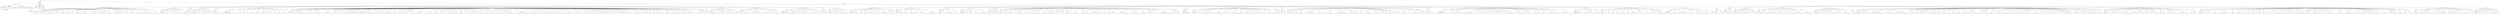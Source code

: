digraph Tree {
	"t0" [label = "TEI"];
	"t1" [label = "teiHeader"];
	"t2" [label = "fileDesc"];
	"t3" [label = "titleStmt"];
	"t4" [label = "title"];
	"t5" [label = "title"];
	"t6" [label = "author"];
	"t7" [label = "surname"];
	"t8" [label = "forename"];
	"t9" [label = "publicationStmt"];
	"t10" [label = "p"];
	"t11" [label = "idno"];
	"t12" [label = "sourceDesc"];
	"t13" [label = "genre"];
	"t14" [label = "inspiration"];
	"t15" [label = "structure"];
	"t16" [label = "type"];
	"t17" [label = "periode"];
	"t18" [label = "taille"];
	"t19" [label = "permalien"];
	"t20" [label = "sources"];
	"t21" [label = "source"];
	"t22" [label = "author"];
	"t23" [label = "text"];
	"t24" [label = "profileDesc"];
	"t25" [label = "creation"];
	"t26" [label = "date"];
	"t27" [label = "date"];
	"t28" [label = "langUsage"];
	"t29" [label = "language"];
	"t30" [label = "textClass"];
	"t31" [label = "keywords"];
	"t32" [label = "term"];
	"t33" [label = "text"];
	"t34" [label = "body"];
	"t35" [label = "div1"];
	"t36" [label = "head"];
	"t37" [label = "div2"];
	"t38" [label = "head"];
	"t39" [label = "listPerson"];
	"t40" [label = "sp"];
	"t41" [label = "p"];
	"t42" [label = "s"];
	"t43" [label = "s"];
	"t44" [label = "sp"];
	"t45" [label = "p"];
	"t46" [label = "s"];
	"t47" [label = "s"];
	"t48" [label = "sp"];
	"t49" [label = "p"];
	"t50" [label = "s"];
	"t51" [label = "sp"];
	"t52" [label = "p"];
	"t53" [label = "s"];
	"t54" [label = "sp"];
	"t55" [label = "p"];
	"t56" [label = "s"];
	"t57" [label = "s"];
	"t58" [label = "sp"];
	"t59" [label = "p"];
	"t60" [label = "s"];
	"t61" [label = "s"];
	"t62" [label = "s"];
	"t63" [label = "sp"];
	"t64" [label = "p"];
	"t65" [label = "s"];
	"t66" [label = "sp"];
	"t67" [label = "p"];
	"t68" [label = "s"];
	"t69" [label = "s"];
	"t70" [label = "sp"];
	"t71" [label = "p"];
	"t72" [label = "s"];
	"t73" [label = "s"];
	"t74" [label = "s"];
	"t75" [label = "sp"];
	"t76" [label = "p"];
	"t77" [label = "s"];
	"t78" [label = "sp"];
	"t79" [label = "p"];
	"t80" [label = "s"];
	"t81" [label = "s"];
	"t82" [label = "sp"];
	"t83" [label = "p"];
	"t84" [label = "s"];
	"t85" [label = "s"];
	"t86" [label = "sp"];
	"t87" [label = "p"];
	"t88" [label = "s"];
	"t89" [label = "s"];
	"t90" [label = "s"];
	"t91" [label = "sp"];
	"t92" [label = "p"];
	"t93" [label = "s"];
	"t94" [label = "s"];
	"t95" [label = "s"];
	"t96" [label = "s"];
	"t97" [label = "s"];
	"t98" [label = "sp"];
	"t99" [label = "p"];
	"t100" [label = "s"];
	"t101" [label = "sp"];
	"t102" [label = "p"];
	"t103" [label = "s"];
	"t104" [label = "s"];
	"t105" [label = "s"];
	"t106" [label = "sp"];
	"t107" [label = "p"];
	"t108" [label = "s"];
	"t109" [label = "sp"];
	"t110" [label = "p"];
	"t111" [label = "s"];
	"t112" [label = "s"];
	"t113" [label = "sp"];
	"t114" [label = "p"];
	"t115" [label = "s"];
	"t116" [label = "sp"];
	"t117" [label = "p"];
	"t118" [label = "s"];
	"t119" [label = "s"];
	"t120" [label = "sp"];
	"t121" [label = "p"];
	"t122" [label = "s"];
	"t123" [label = "s"];
	"t124" [label = "s"];
	"t125" [label = "sp"];
	"t126" [label = "p"];
	"t127" [label = "s"];
	"t128" [label = "s"];
	"t129" [label = "s"];
	"t130" [label = "sp"];
	"t131" [label = "p"];
	"t132" [label = "s"];
	"t133" [label = "sp"];
	"t134" [label = "p"];
	"t135" [label = "s"];
	"t136" [label = "sp"];
	"t137" [label = "p"];
	"t138" [label = "s"];
	"t139" [label = "sp"];
	"t140" [label = "p"];
	"t141" [label = "s"];
	"t142" [label = "sp"];
	"t143" [label = "p"];
	"t144" [label = "s"];
	"t145" [label = "sp"];
	"t146" [label = "p"];
	"t147" [label = "s"];
	"t148" [label = "s"];
	"t149" [label = "s"];
	"t150" [label = "sp"];
	"t151" [label = "p"];
	"t152" [label = "s"];
	"t153" [label = "sp"];
	"t154" [label = "p"];
	"t155" [label = "s"];
	"t156" [label = "s"];
	"t157" [label = "sp"];
	"t158" [label = "p"];
	"t159" [label = "s"];
	"t160" [label = "s"];
	"t161" [label = "s"];
	"t162" [label = "sp"];
	"t163" [label = "p"];
	"t164" [label = "s"];
	"t165" [label = "s"];
	"t166" [label = "sp"];
	"t167" [label = "p"];
	"t168" [label = "s"];
	"t169" [label = "s"];
	"t170" [label = "sp"];
	"t171" [label = "p"];
	"t172" [label = "s"];
	"t173" [label = "s"];
	"t174" [label = "s"];
	"t175" [label = "div2"];
	"t176" [label = "head"];
	"t177" [label = "listPerson"];
	"t178" [label = "sp"];
	"t179" [label = "p"];
	"t180" [label = "s"];
	"t181" [label = "s"];
	"t182" [label = "s"];
	"t183" [label = "s"];
	"t184" [label = "sp"];
	"t185" [label = "p"];
	"t186" [label = "s"];
	"t187" [label = "sp"];
	"t188" [label = "p"];
	"t189" [label = "s"];
	"t190" [label = "sp"];
	"t191" [label = "p"];
	"t192" [label = "s"];
	"t193" [label = "sp"];
	"t194" [label = "p"];
	"t195" [label = "s"];
	"t196" [label = "s"];
	"t197" [label = "sp"];
	"t198" [label = "p"];
	"t199" [label = "s"];
	"t200" [label = "sp"];
	"t201" [label = "p"];
	"t202" [label = "s"];
	"t203" [label = "sp"];
	"t204" [label = "p"];
	"t205" [label = "s"];
	"t206" [label = "sp"];
	"t207" [label = "p"];
	"t208" [label = "s"];
	"t209" [label = "s"];
	"t210" [label = "s"];
	"t211" [label = "s"];
	"t212" [label = "div2"];
	"t213" [label = "head"];
	"t214" [label = "listPerson"];
	"t215" [label = "sp"];
	"t216" [label = "p"];
	"t217" [label = "s"];
	"t218" [label = "s"];
	"t219" [label = "sp"];
	"t220" [label = "p"];
	"t221" [label = "s"];
	"t222" [label = "s"];
	"t223" [label = "div2"];
	"t224" [label = "head"];
	"t225" [label = "listPerson"];
	"t226" [label = "sp"];
	"t227" [label = "p"];
	"t228" [label = "s"];
	"t229" [label = "sp"];
	"t230" [label = "p"];
	"t231" [label = "s"];
	"t232" [label = "sp"];
	"t233" [label = "p"];
	"t234" [label = "s"];
	"t235" [label = "sp"];
	"t236" [label = "p"];
	"t237" [label = "s"];
	"t238" [label = "sp"];
	"t239" [label = "p"];
	"t240" [label = "s"];
	"t241" [label = "sp"];
	"t242" [label = "p"];
	"t243" [label = "s"];
	"t244" [label = "sp"];
	"t245" [label = "p"];
	"t246" [label = "s"];
	"t247" [label = "s"];
	"t248" [label = "p"];
	"t249" [label = "s"];
	"t250" [label = "div2"];
	"t251" [label = "head"];
	"t252" [label = "listPerson"];
	"t253" [label = "sp"];
	"t254" [label = "p"];
	"t255" [label = "s"];
	"t256" [label = "s"];
	"t257" [label = "s"];
	"t258" [label = "div2"];
	"t259" [label = "head"];
	"t260" [label = "listPerson"];
	"t261" [label = "sp"];
	"t262" [label = "p"];
	"t263" [label = "s"];
	"t264" [label = "s"];
	"t265" [label = "s"];
	"t266" [label = "s"];
	"t267" [label = "s"];
	"t268" [label = "s"];
	"t269" [label = "s"];
	"t270" [label = "s"];
	"t271" [label = "sp"];
	"t272" [label = "p"];
	"t273" [label = "s"];
	"t274" [label = "s"];
	"t275" [label = "sp"];
	"t276" [label = "p"];
	"t277" [label = "s"];
	"t278" [label = "s"];
	"t279" [label = "p"];
	"t280" [label = "s"];
	"t281" [label = "s"];
	"t282" [label = "sp"];
	"t283" [label = "p"];
	"t284" [label = "s"];
	"t285" [label = "sp"];
	"t286" [label = "p"];
	"t287" [label = "s"];
	"t288" [label = "s"];
	"t289" [label = "s"];
	"t290" [label = "sp"];
	"t291" [label = "p"];
	"t292" [label = "s"];
	"t293" [label = "s"];
	"t294" [label = "s"];
	"t295" [label = "s"];
	"t296" [label = "sp"];
	"t297" [label = "p"];
	"t298" [label = "s"];
	"t299" [label = "s"];
	"t300" [label = "s"];
	"t301" [label = "p"];
	"t302" [label = "s"];
	"t303" [label = "sp"];
	"t304" [label = "p"];
	"t305" [label = "s"];
	"t306" [label = "p"];
	"t307" [label = "s"];
	"t308" [label = "sp"];
	"t309" [label = "p"];
	"t310" [label = "s"];
	"t311" [label = "s"];
	"t312" [label = "s"];
	"t313" [label = "s"];
	"t314" [label = "sp"];
	"t315" [label = "p"];
	"t316" [label = "s"];
	"t317" [label = "sp"];
	"t318" [label = "p"];
	"t319" [label = "s"];
	"t320" [label = "s"];
	"t321" [label = "s"];
	"t322" [label = "sp"];
	"t323" [label = "p"];
	"t324" [label = "s"];
	"t325" [label = "s"];
	"t326" [label = "div2"];
	"t327" [label = "head"];
	"t328" [label = "listPerson"];
	"t329" [label = "sp"];
	"t330" [label = "p"];
	"t331" [label = "s"];
	"t332" [label = "sp"];
	"t333" [label = "p"];
	"t334" [label = "s"];
	"t335" [label = "sp"];
	"t336" [label = "p"];
	"t337" [label = "s"];
	"t338" [label = "sp"];
	"t339" [label = "p"];
	"t340" [label = "s"];
	"t341" [label = "sp"];
	"t342" [label = "p"];
	"t343" [label = "s"];
	"t344" [label = "s"];
	"t345" [label = "sp"];
	"t346" [label = "p"];
	"t347" [label = "s"];
	"t348" [label = "sp"];
	"t349" [label = "p"];
	"t350" [label = "s"];
	"t351" [label = "s"];
	"t352" [label = "s"];
	"t353" [label = "sp"];
	"t354" [label = "p"];
	"t355" [label = "s"];
	"t356" [label = "sp"];
	"t357" [label = "p"];
	"t358" [label = "s"];
	"t359" [label = "sp"];
	"t360" [label = "p"];
	"t361" [label = "s"];
	"t362" [label = "sp"];
	"t363" [label = "p"];
	"t364" [label = "s"];
	"t365" [label = "s"];
	"t366" [label = "s"];
	"t367" [label = "sp"];
	"t368" [label = "p"];
	"t369" [label = "s"];
	"t370" [label = "s"];
	"t371" [label = "s"];
	"t372" [label = "s"];
	"t373" [label = "s"];
	"t374" [label = "s"];
	"t375" [label = "sp"];
	"t376" [label = "p"];
	"t377" [label = "s"];
	"t378" [label = "sp"];
	"t379" [label = "p"];
	"t380" [label = "s"];
	"t381" [label = "sp"];
	"t382" [label = "p"];
	"t383" [label = "s"];
	"t384" [label = "sp"];
	"t385" [label = "p"];
	"t386" [label = "s"];
	"t387" [label = "sp"];
	"t388" [label = "p"];
	"t389" [label = "s"];
	"t390" [label = "sp"];
	"t391" [label = "p"];
	"t392" [label = "s"];
	"t393" [label = "sp"];
	"t394" [label = "p"];
	"t395" [label = "s"];
	"t396" [label = "sp"];
	"t397" [label = "p"];
	"t398" [label = "s"];
	"t399" [label = "sp"];
	"t400" [label = "p"];
	"t401" [label = "s"];
	"t402" [label = "sp"];
	"t403" [label = "p"];
	"t404" [label = "s"];
	"t405" [label = "sp"];
	"t406" [label = "p"];
	"t407" [label = "s"];
	"t408" [label = "sp"];
	"t409" [label = "p"];
	"t410" [label = "s"];
	"t411" [label = "sp"];
	"t412" [label = "p"];
	"t413" [label = "s"];
	"t414" [label = "sp"];
	"t415" [label = "p"];
	"t416" [label = "s"];
	"t417" [label = "sp"];
	"t418" [label = "p"];
	"t419" [label = "s"];
	"t420" [label = "sp"];
	"t421" [label = "p"];
	"t422" [label = "s"];
	"t423" [label = "sp"];
	"t424" [label = "p"];
	"t425" [label = "s"];
	"t426" [label = "s"];
	"t427" [label = "s"];
	"t428" [label = "s"];
	"t429" [label = "s"];
	"t430" [label = "sp"];
	"t431" [label = "p"];
	"t432" [label = "s"];
	"t433" [label = "sp"];
	"t434" [label = "p"];
	"t435" [label = "s"];
	"t436" [label = "s"];
	"t437" [label = "sp"];
	"t438" [label = "p"];
	"t439" [label = "s"];
	"t440" [label = "sp"];
	"t441" [label = "p"];
	"t442" [label = "s"];
	"t443" [label = "sp"];
	"t444" [label = "p"];
	"t445" [label = "s"];
	"t446" [label = "s"];
	"t447" [label = "s"];
	"t448" [label = "s"];
	"t449" [label = "s"];
	"t450" [label = "s"];
	"t451" [label = "sp"];
	"t452" [label = "p"];
	"t453" [label = "s"];
	"t454" [label = "sp"];
	"t455" [label = "p"];
	"t456" [label = "s"];
	"t457" [label = "sp"];
	"t458" [label = "p"];
	"t459" [label = "s"];
	"t460" [label = "sp"];
	"t461" [label = "p"];
	"t462" [label = "s"];
	"t463" [label = "s"];
	"t464" [label = "s"];
	"t465" [label = "p"];
	"t466" [label = "s"];
	"t467" [label = "sp"];
	"t468" [label = "p"];
	"t469" [label = "s"];
	"t470" [label = "sp"];
	"t471" [label = "p"];
	"t472" [label = "s"];
	"t473" [label = "sp"];
	"t474" [label = "p"];
	"t475" [label = "s"];
	"t476" [label = "p"];
	"t477" [label = "s"];
	"t478" [label = "sp"];
	"t479" [label = "p"];
	"t480" [label = "s"];
	"t481" [label = "s"];
	"t482" [label = "s"];
	"t483" [label = "s"];
	"t484" [label = "s"];
	"t485" [label = "sp"];
	"t486" [label = "p"];
	"t487" [label = "s"];
	"t488" [label = "sp"];
	"t489" [label = "p"];
	"t490" [label = "s"];
	"t491" [label = "s"];
	"t492" [label = "s"];
	"t493" [label = "s"];
	"t494" [label = "sp"];
	"t495" [label = "p"];
	"t496" [label = "s"];
	"t497" [label = "s"];
	"t498" [label = "s"];
	"t499" [label = "sp"];
	"t500" [label = "p"];
	"t501" [label = "s"];
	"t502" [label = "sp"];
	"t503" [label = "p"];
	"t504" [label = "s"];
	"t505" [label = "sp"];
	"t506" [label = "p"];
	"t507" [label = "s"];
	"t508" [label = "s"];
	"t509" [label = "sp"];
	"t510" [label = "p"];
	"t511" [label = "s"];
	"t512" [label = "sp"];
	"t513" [label = "p"];
	"t514" [label = "s"];
	"t515" [label = "sp"];
	"t516" [label = "p"];
	"t517" [label = "s"];
	"t518" [label = "sp"];
	"t519" [label = "p"];
	"t520" [label = "s"];
	"t521" [label = "s"];
	"t522" [label = "s"];
	"t523" [label = "sp"];
	"t524" [label = "p"];
	"t525" [label = "s"];
	"t526" [label = "s"];
	"t527" [label = "s"];
	"t528" [label = "sp"];
	"t529" [label = "p"];
	"t530" [label = "s"];
	"t531" [label = "sp"];
	"t532" [label = "p"];
	"t533" [label = "s"];
	"t534" [label = "sp"];
	"t535" [label = "p"];
	"t536" [label = "s"];
	"t537" [label = "s"];
	"t538" [label = "sp"];
	"t539" [label = "p"];
	"t540" [label = "s"];
	"t541" [label = "p"];
	"t542" [label = "s"];
	"t543" [label = "s"];
	"t544" [label = "sp"];
	"t545" [label = "p"];
	"t546" [label = "s"];
	"t547" [label = "sp"];
	"t548" [label = "p"];
	"t549" [label = "s"];
	"t550" [label = "s"];
	"t551" [label = "s"];
	"t552" [label = "sp"];
	"t553" [label = "p"];
	"t554" [label = "s"];
	"t555" [label = "s"];
	"t556" [label = "sp"];
	"t557" [label = "p"];
	"t558" [label = "s"];
	"t559" [label = "sp"];
	"t560" [label = "p"];
	"t561" [label = "s"];
	"t562" [label = "s"];
	"t563" [label = "s"];
	"t564" [label = "sp"];
	"t565" [label = "p"];
	"t566" [label = "s"];
	"t567" [label = "sp"];
	"t568" [label = "p"];
	"t569" [label = "s"];
	"t570" [label = "sp"];
	"t571" [label = "p"];
	"t572" [label = "s"];
	"t573" [label = "sp"];
	"t574" [label = "p"];
	"t575" [label = "s"];
	"t576" [label = "sp"];
	"t577" [label = "p"];
	"t578" [label = "s"];
	"t579" [label = "p"];
	"t580" [label = "s"];
	"t581" [label = "sp"];
	"t582" [label = "p"];
	"t583" [label = "s"];
	"t584" [label = "sp"];
	"t585" [label = "p"];
	"t586" [label = "s"];
	"t587" [label = "s"];
	"t588" [label = "s"];
	"t589" [label = "sp"];
	"t590" [label = "p"];
	"t591" [label = "s"];
	"t592" [label = "s"];
	"t593" [label = "s"];
	"t594" [label = "s"];
	"t595" [label = "s"];
	"t596" [label = "s"];
	"t597" [label = "s"];
	"t598" [label = "s"];
	"t599" [label = "s"];
	"t600" [label = "sp"];
	"t601" [label = "p"];
	"t602" [label = "s"];
	"t603" [label = "s"];
	"t604" [label = "s"];
	"t605" [label = "sp"];
	"t606" [label = "p"];
	"t607" [label = "s"];
	"t608" [label = "sp"];
	"t609" [label = "p"];
	"t610" [label = "s"];
	"t611" [label = "s"];
	"t612" [label = "sp"];
	"t613" [label = "p"];
	"t614" [label = "s"];
	"t615" [label = "s"];
	"t616" [label = "sp"];
	"t617" [label = "p"];
	"t618" [label = "s"];
	"t619" [label = "s"];
	"t620" [label = "sp"];
	"t621" [label = "p"];
	"t622" [label = "s"];
	"t623" [label = "s"];
	"t624" [label = "s"];
	"t625" [label = "sp"];
	"t626" [label = "p"];
	"t627" [label = "s"];
	"t628" [label = "s"];
	"t629" [label = "sp"];
	"t630" [label = "p"];
	"t631" [label = "s"];
	"t632" [label = "sp"];
	"t633" [label = "p"];
	"t634" [label = "s"];
	"t635" [label = "s"];
	"t636" [label = "sp"];
	"t637" [label = "p"];
	"t638" [label = "s"];
	"t639" [label = "sp"];
	"t640" [label = "p"];
	"t641" [label = "s"];
	"t642" [label = "s"];
	"t643" [label = "s"];
	"t644" [label = "sp"];
	"t645" [label = "p"];
	"t646" [label = "s"];
	"t647" [label = "s"];
	"t648" [label = "sp"];
	"t649" [label = "p"];
	"t650" [label = "s"];
	"t651" [label = "sp"];
	"t652" [label = "p"];
	"t653" [label = "s"];
	"t654" [label = "s"];
	"t655" [label = "s"];
	"t656" [label = "sp"];
	"t657" [label = "p"];
	"t658" [label = "s"];
	"t659" [label = "s"];
	"t660" [label = "sp"];
	"t661" [label = "p"];
	"t662" [label = "s"];
	"t663" [label = "sp"];
	"t664" [label = "p"];
	"t665" [label = "s"];
	"t666" [label = "sp"];
	"t667" [label = "p"];
	"t668" [label = "s"];
	"t669" [label = "sp"];
	"t670" [label = "p"];
	"t671" [label = "s"];
	"t672" [label = "sp"];
	"t673" [label = "p"];
	"t674" [label = "s"];
	"t675" [label = "sp"];
	"t676" [label = "p"];
	"t677" [label = "s"];
	"t678" [label = "sp"];
	"t679" [label = "p"];
	"t680" [label = "s"];
	"t681" [label = "sp"];
	"t682" [label = "p"];
	"t683" [label = "s"];
	"t684" [label = "sp"];
	"t685" [label = "p"];
	"t686" [label = "s"];
	"t687" [label = "sp"];
	"t688" [label = "p"];
	"t689" [label = "s"];
	"t690" [label = "sp"];
	"t691" [label = "p"];
	"t692" [label = "s"];
	"t693" [label = "sp"];
	"t694" [label = "p"];
	"t695" [label = "s"];
	"t696" [label = "sp"];
	"t697" [label = "p"];
	"t698" [label = "s"];
	"t699" [label = "sp"];
	"t700" [label = "p"];
	"t701" [label = "s"];
	"t702" [label = "sp"];
	"t703" [label = "p"];
	"t704" [label = "s"];
	"t705" [label = "sp"];
	"t706" [label = "p"];
	"t707" [label = "s"];
	"t708" [label = "sp"];
	"t709" [label = "p"];
	"t710" [label = "s"];
	"t711" [label = "sp"];
	"t712" [label = "p"];
	"t713" [label = "s"];
	"t714" [label = "sp"];
	"t715" [label = "p"];
	"t716" [label = "s"];
	"t717" [label = "sp"];
	"t718" [label = "p"];
	"t719" [label = "s"];
	"t720" [label = "sp"];
	"t721" [label = "p"];
	"t722" [label = "s"];
	"t723" [label = "s"];
	"t724" [label = "sp"];
	"t725" [label = "p"];
	"t726" [label = "s"];
	"t727" [label = "s"];
	"t728" [label = "sp"];
	"t729" [label = "p"];
	"t730" [label = "s"];
	"t731" [label = "s"];
	"t732" [label = "s"];
	"t733" [label = "sp"];
	"t734" [label = "p"];
	"t735" [label = "s"];
	"t736" [label = "sp"];
	"t737" [label = "p"];
	"t738" [label = "s"];
	"t739" [label = "s"];
	"t740" [label = "sp"];
	"t741" [label = "p"];
	"t742" [label = "s"];
	"t743" [label = "sp"];
	"t744" [label = "p"];
	"t745" [label = "s"];
	"t746" [label = "sp"];
	"t747" [label = "p"];
	"t748" [label = "s"];
	"t749" [label = "p"];
	"t750" [label = "s"];
	"t751" [label = "sp"];
	"t752" [label = "p"];
	"t753" [label = "s"];
	"t754" [label = "s"];
	"t755" [label = "p"];
	"t756" [label = "s"];
	"t757" [label = "sp"];
	"t758" [label = "p"];
	"t759" [label = "s"];
	"t760" [label = "s"];
	"t761" [label = "sp"];
	"t762" [label = "p"];
	"t763" [label = "s"];
	"t764" [label = "sp"];
	"t765" [label = "p"];
	"t766" [label = "s"];
	"t767" [label = "s"];
	"t768" [label = "s"];
	"t769" [label = "p"];
	"t770" [label = "s"];
	"t771" [label = "sp"];
	"t772" [label = "p"];
	"t773" [label = "s"];
	"t774" [label = "s"];
	"t775" [label = "s"];
	"t776" [label = "s"];
	"t777" [label = "sp"];
	"t778" [label = "p"];
	"t779" [label = "s"];
	"t780" [label = "sp"];
	"t781" [label = "p"];
	"t782" [label = "s"];
	"t783" [label = "sp"];
	"t784" [label = "p"];
	"t785" [label = "s"];
	"t786" [label = "sp"];
	"t787" [label = "p"];
	"t788" [label = "s"];
	"t789" [label = "p"];
	"t790" [label = "s"];
	"t791" [label = "s"];
	"t792" [label = "s"];
	"t793" [label = "s"];
	"t794" [label = "p"];
	"t795" [label = "s"];
	"t796" [label = "sp"];
	"t797" [label = "p"];
	"t798" [label = "s"];
	"t799" [label = "s"];
	"t800" [label = "s"];
	"t801" [label = "p"];
	"t802" [label = "s"];
	"t803" [label = "p"];
	"t804" [label = "s"];
	"t805" [label = "sp"];
	"t806" [label = "p"];
	"t807" [label = "s"];
	"t808" [label = "s"];
	"t809" [label = "sp"];
	"t810" [label = "p"];
	"t811" [label = "s"];
	"t812" [label = "div2"];
	"t813" [label = "head"];
	"t814" [label = "listPerson"];
	"t815" [label = "sp"];
	"t816" [label = "p"];
	"t817" [label = "s"];
	"t818" [label = "sp"];
	"t819" [label = "p"];
	"t820" [label = "s"];
	"t821" [label = "s"];
	"t822" [label = "sp"];
	"t823" [label = "p"];
	"t824" [label = "s"];
	"t825" [label = "s"];
	"t826" [label = "sp"];
	"t827" [label = "p"];
	"t828" [label = "s"];
	"t829" [label = "s"];
	"t830" [label = "sp"];
	"t831" [label = "p"];
	"t832" [label = "s"];
	"t833" [label = "sp"];
	"t834" [label = "p"];
	"t835" [label = "s"];
	"t836" [label = "p"];
	"t837" [label = "s"];
	"t838" [label = "p"];
	"t839" [label = "s"];
	"t840" [label = "sp"];
	"t841" [label = "p"];
	"t842" [label = "s"];
	"t843" [label = "s"];
	"t844" [label = "sp"];
	"t845" [label = "p"];
	"t846" [label = "s"];
	"t847" [label = "s"];
	"t848" [label = "div2"];
	"t849" [label = "head"];
	"t850" [label = "listPerson"];
	"t851" [label = "sp"];
	"t852" [label = "p"];
	"t853" [label = "s"];
	"t854" [label = "s"];
	"t855" [label = "sp"];
	"t856" [label = "p"];
	"t857" [label = "s"];
	"t858" [label = "s"];
	"t859" [label = "sp"];
	"t860" [label = "p"];
	"t861" [label = "s"];
	"t862" [label = "sp"];
	"t863" [label = "p"];
	"t864" [label = "s"];
	"t865" [label = "s"];
	"t866" [label = "s"];
	"t867" [label = "p"];
	"t868" [label = "s"];
	"t869" [label = "sp"];
	"t870" [label = "p"];
	"t871" [label = "s"];
	"t872" [label = "p"];
	"t873" [label = "s"];
	"t874" [label = "s"];
	"t875" [label = "sp"];
	"t876" [label = "p"];
	"t877" [label = "s"];
	"t878" [label = "s"];
	"t879" [label = "s"];
	"t880" [label = "s"];
	"t881" [label = "sp"];
	"t882" [label = "p"];
	"t883" [label = "s"];
	"t884" [label = "sp"];
	"t885" [label = "p"];
	"t886" [label = "s"];
	"t887" [label = "sp"];
	"t888" [label = "p"];
	"t889" [label = "s"];
	"t890" [label = "sp"];
	"t891" [label = "p"];
	"t892" [label = "s"];
	"t893" [label = "s"];
	"t894" [label = "div2"];
	"t895" [label = "head"];
	"t896" [label = "listPerson"];
	"t897" [label = "sp"];
	"t898" [label = "p"];
	"t899" [label = "s"];
	"t900" [label = "s"];
	"t901" [label = "s"];
	"t902" [label = "s"];
	"t903" [label = "s"];
	"t904" [label = "s"];
	"t905" [label = "l"];
	"t906" [label = "l"];
	"t907" [label = "l"];
	"t908" [label = "l"];
	"t909" [label = "p"];
	"t910" [label = "s"];
	"t911" [label = "s"];
	"t912" [label = "s"];
	"t913" [label = "sp"];
	"t914" [label = "p"];
	"t915" [label = "s"];
	"t916" [label = "sp"];
	"t917" [label = "p"];
	"t918" [label = "s"];
	"t919" [label = "sp"];
	"t920" [label = "p"];
	"t921" [label = "s"];
	"t922" [label = "p"];
	"t923" [label = "s"];
	"t924" [label = "sp"];
	"t925" [label = "p"];
	"t926" [label = "s"];
	"t927" [label = "sp"];
	"t928" [label = "p"];
	"t929" [label = "s"];
	"t930" [label = "s"];
	"t931" [label = "sp"];
	"t932" [label = "p"];
	"t933" [label = "s"];
	"t934" [label = "s"];
	"t935" [label = "sp"];
	"t936" [label = "p"];
	"t937" [label = "s"];
	"t938" [label = "s"];
	"t939" [label = "sp"];
	"t940" [label = "p"];
	"t941" [label = "s"];
	"t942" [label = "sp"];
	"t943" [label = "p"];
	"t944" [label = "s"];
	"t945" [label = "s"];
	"t946" [label = "div2"];
	"t947" [label = "head"];
	"t948" [label = "listPerson"];
	"t949" [label = "sp"];
	"t950" [label = "p"];
	"t951" [label = "s"];
	"t952" [label = "s"];
	"t953" [label = "s"];
	"t954" [label = "div2"];
	"t955" [label = "head"];
	"t956" [label = "listPerson"];
	"t957" [label = "sp"];
	"t958" [label = "p"];
	"t959" [label = "s"];
	"t960" [label = "s"];
	"t961" [label = "sp"];
	"t962" [label = "p"];
	"t963" [label = "s"];
	"t964" [label = "s"];
	"t965" [label = "sp"];
	"t966" [label = "p"];
	"t967" [label = "s"];
	"t968" [label = "sp"];
	"t969" [label = "p"];
	"t970" [label = "s"];
	"t971" [label = "sp"];
	"t972" [label = "p"];
	"t973" [label = "s"];
	"t974" [label = "sp"];
	"t975" [label = "p"];
	"t976" [label = "s"];
	"t977" [label = "s"];
	"t978" [label = "sp"];
	"t979" [label = "p"];
	"t980" [label = "s"];
	"t981" [label = "s"];
	"t982" [label = "div1"];
	"t983" [label = "head"];
	"t984" [label = "div2"];
	"t985" [label = "head"];
	"t986" [label = "listPerson"];
	"t987" [label = "sp"];
	"t988" [label = "p"];
	"t989" [label = "s"];
	"t990" [label = "s"];
	"t991" [label = "sp"];
	"t992" [label = "p"];
	"t993" [label = "s"];
	"t994" [label = "s"];
	"t995" [label = "s"];
	"t996" [label = "sp"];
	"t997" [label = "p"];
	"t998" [label = "s"];
	"t999" [label = "s"];
	"t1000" [label = "sp"];
	"t1001" [label = "p"];
	"t1002" [label = "s"];
	"t1003" [label = "s"];
	"t1004" [label = "sp"];
	"t1005" [label = "p"];
	"t1006" [label = "s"];
	"t1007" [label = "sp"];
	"t1008" [label = "p"];
	"t1009" [label = "s"];
	"t1010" [label = "s"];
	"t1011" [label = "sp"];
	"t1012" [label = "p"];
	"t1013" [label = "s"];
	"t1014" [label = "sp"];
	"t1015" [label = "p"];
	"t1016" [label = "s"];
	"t1017" [label = "s"];
	"t1018" [label = "s"];
	"t1019" [label = "sp"];
	"t1020" [label = "p"];
	"t1021" [label = "s"];
	"t1022" [label = "sp"];
	"t1023" [label = "p"];
	"t1024" [label = "s"];
	"t1025" [label = "s"];
	"t1026" [label = "s"];
	"t1027" [label = "s"];
	"t1028" [label = "sp"];
	"t1029" [label = "p"];
	"t1030" [label = "s"];
	"t1031" [label = "p"];
	"t1032" [label = "s"];
	"t1033" [label = "sp"];
	"t1034" [label = "p"];
	"t1035" [label = "s"];
	"t1036" [label = "div2"];
	"t1037" [label = "head"];
	"t1038" [label = "listPerson"];
	"t1039" [label = "sp"];
	"t1040" [label = "p"];
	"t1041" [label = "s"];
	"t1042" [label = "sp"];
	"t1043" [label = "p"];
	"t1044" [label = "s"];
	"t1045" [label = "s"];
	"t1046" [label = "s"];
	"t1047" [label = "sp"];
	"t1048" [label = "p"];
	"t1049" [label = "s"];
	"t1050" [label = "s"];
	"t1051" [label = "s"];
	"t1052" [label = "sp"];
	"t1053" [label = "p"];
	"t1054" [label = "s"];
	"t1055" [label = "s"];
	"t1056" [label = "s"];
	"t1057" [label = "s"];
	"t1058" [label = "sp"];
	"t1059" [label = "p"];
	"t1060" [label = "s"];
	"t1061" [label = "s"];
	"t1062" [label = "sp"];
	"t1063" [label = "p"];
	"t1064" [label = "s"];
	"t1065" [label = "s"];
	"t1066" [label = "s"];
	"t1067" [label = "s"];
	"t1068" [label = "sp"];
	"t1069" [label = "p"];
	"t1070" [label = "s"];
	"t1071" [label = "s"];
	"t1072" [label = "s"];
	"t1073" [label = "s"];
	"t1074" [label = "s"];
	"t1075" [label = "s"];
	"t1076" [label = "div2"];
	"t1077" [label = "head"];
	"t1078" [label = "listPerson"];
	"t1079" [label = "sp"];
	"t1080" [label = "p"];
	"t1081" [label = "s"];
	"t1082" [label = "s"];
	"t1083" [label = "s"];
	"t1084" [label = "sp"];
	"t1085" [label = "p"];
	"t1086" [label = "s"];
	"t1087" [label = "sp"];
	"t1088" [label = "p"];
	"t1089" [label = "s"];
	"t1090" [label = "s"];
	"t1091" [label = "s"];
	"t1092" [label = "s"];
	"t1093" [label = "s"];
	"t1094" [label = "sp"];
	"t1095" [label = "p"];
	"t1096" [label = "s"];
	"t1097" [label = "s"];
	"t1098" [label = "div2"];
	"t1099" [label = "head"];
	"t1100" [label = "listPerson"];
	"t1101" [label = "sp"];
	"t1102" [label = "p"];
	"t1103" [label = "s"];
	"t1104" [label = "s"];
	"t1105" [label = "s"];
	"t1106" [label = "s"];
	"t1107" [label = "sp"];
	"t1108" [label = "p"];
	"t1109" [label = "s"];
	"t1110" [label = "sp"];
	"t1111" [label = "p"];
	"t1112" [label = "s"];
	"t1113" [label = "s"];
	"t1114" [label = "s"];
	"t1115" [label = "sp"];
	"t1116" [label = "p"];
	"t1117" [label = "s"];
	"t1118" [label = "s"];
	"t1119" [label = "s"];
	"t1120" [label = "sp"];
	"t1121" [label = "p"];
	"t1122" [label = "s"];
	"t1123" [label = "s"];
	"t1124" [label = "s"];
	"t1125" [label = "s"];
	"t1126" [label = "s"];
	"t1127" [label = "div2"];
	"t1128" [label = "head"];
	"t1129" [label = "listPerson"];
	"t1130" [label = "sp"];
	"t1131" [label = "p"];
	"t1132" [label = "s"];
	"t1133" [label = "sp"];
	"t1134" [label = "p"];
	"t1135" [label = "s"];
	"t1136" [label = "s"];
	"t1137" [label = "sp"];
	"t1138" [label = "p"];
	"t1139" [label = "s"];
	"t1140" [label = "sp"];
	"t1141" [label = "p"];
	"t1142" [label = "s"];
	"t1143" [label = "div2"];
	"t1144" [label = "head"];
	"t1145" [label = "listPerson"];
	"t1146" [label = "sp"];
	"t1147" [label = "p"];
	"t1148" [label = "s"];
	"t1149" [label = "sp"];
	"t1150" [label = "p"];
	"t1151" [label = "s"];
	"t1152" [label = "sp"];
	"t1153" [label = "p"];
	"t1154" [label = "s"];
	"t1155" [label = "s"];
	"t1156" [label = "sp"];
	"t1157" [label = "p"];
	"t1158" [label = "s"];
	"t1159" [label = "sp"];
	"t1160" [label = "p"];
	"t1161" [label = "s"];
	"t1162" [label = "s"];
	"t1163" [label = "sp"];
	"t1164" [label = "p"];
	"t1165" [label = "s"];
	"t1166" [label = "s"];
	"t1167" [label = "sp"];
	"t1168" [label = "p"];
	"t1169" [label = "s"];
	"t1170" [label = "sp"];
	"t1171" [label = "p"];
	"t1172" [label = "s"];
	"t1173" [label = "s"];
	"t1174" [label = "s"];
	"t1175" [label = "sp"];
	"t1176" [label = "p"];
	"t1177" [label = "s"];
	"t1178" [label = "sp"];
	"t1179" [label = "p"];
	"t1180" [label = "s"];
	"t1181" [label = "s"];
	"t1182" [label = "sp"];
	"t1183" [label = "p"];
	"t1184" [label = "s"];
	"t1185" [label = "sp"];
	"t1186" [label = "p"];
	"t1187" [label = "s"];
	"t1188" [label = "s"];
	"t1189" [label = "sp"];
	"t1190" [label = "p"];
	"t1191" [label = "s"];
	"t1192" [label = "s"];
	"t1193" [label = "s"];
	"t1194" [label = "sp"];
	"t1195" [label = "p"];
	"t1196" [label = "s"];
	"t1197" [label = "s"];
	"t1198" [label = "s"];
	"t1199" [label = "s"];
	"t1200" [label = "sp"];
	"t1201" [label = "p"];
	"t1202" [label = "s"];
	"t1203" [label = "p"];
	"t1204" [label = "s"];
	"t1205" [label = "s"];
	"t1206" [label = "s"];
	"t1207" [label = "sp"];
	"t1208" [label = "p"];
	"t1209" [label = "s"];
	"t1210" [label = "sp"];
	"t1211" [label = "p"];
	"t1212" [label = "s"];
	"t1213" [label = "p"];
	"t1214" [label = "s"];
	"t1215" [label = "sp"];
	"t1216" [label = "p"];
	"t1217" [label = "s"];
	"t1218" [label = "sp"];
	"t1219" [label = "p"];
	"t1220" [label = "s"];
	"t1221" [label = "sp"];
	"t1222" [label = "p"];
	"t1223" [label = "s"];
	"t1224" [label = "s"];
	"t1225" [label = "s"];
	"t1226" [label = "s"];
	"t1227" [label = "sp"];
	"t1228" [label = "p"];
	"t1229" [label = "s"];
	"t1230" [label = "s"];
	"t1231" [label = "s"];
	"t1232" [label = "s"];
	"t1233" [label = "sp"];
	"t1234" [label = "p"];
	"t1235" [label = "s"];
	"t1236" [label = "s"];
	"t1237" [label = "s"];
	"t1238" [label = "s"];
	"t1239" [label = "p"];
	"t1240" [label = "s"];
	"t1241" [label = "sp"];
	"t1242" [label = "p"];
	"t1243" [label = "s"];
	"t1244" [label = "s"];
	"t1245" [label = "s"];
	"t1246" [label = "s"];
	"t1247" [label = "s"];
	"t1248" [label = "s"];
	"t1249" [label = "s"];
	"t1250" [label = "sp"];
	"t1251" [label = "p"];
	"t1252" [label = "s"];
	"t1253" [label = "s"];
	"t1254" [label = "s"];
	"t1255" [label = "sp"];
	"t1256" [label = "p"];
	"t1257" [label = "s"];
	"t1258" [label = "p"];
	"t1259" [label = "s"];
	"t1260" [label = "s"];
	"t1261" [label = "s"];
	"t1262" [label = "s"];
	"t1263" [label = "sp"];
	"t1264" [label = "p"];
	"t1265" [label = "s"];
	"t1266" [label = "s"];
	"t1267" [label = "s"];
	"t1268" [label = "s"];
	"t1269" [label = "s"];
	"t1270" [label = "s"];
	"t1271" [label = "sp"];
	"t1272" [label = "p"];
	"t1273" [label = "s"];
	"t1274" [label = "s"];
	"t1275" [label = "s"];
	"t1276" [label = "s"];
	"t1277" [label = "s"];
	"t1278" [label = "s"];
	"t1279" [label = "sp"];
	"t1280" [label = "p"];
	"t1281" [label = "s"];
	"t1282" [label = "s"];
	"t1283" [label = "s"];
	"t1284" [label = "s"];
	"t1285" [label = "sp"];
	"t1286" [label = "p"];
	"t1287" [label = "s"];
	"t1288" [label = "p"];
	"t1289" [label = "s"];
	"t1290" [label = "s"];
	"t1291" [label = "sp"];
	"t1292" [label = "p"];
	"t1293" [label = "s"];
	"t1294" [label = "sp"];
	"t1295" [label = "p"];
	"t1296" [label = "s"];
	"t1297" [label = "sp"];
	"t1298" [label = "p"];
	"t1299" [label = "s"];
	"t1300" [label = "s"];
	"t1301" [label = "s"];
	"t1302" [label = "s"];
	"t1303" [label = "s"];
	"t1304" [label = "s"];
	"t1305" [label = "s"];
	"t1306" [label = "s"];
	"t1307" [label = "sp"];
	"t1308" [label = "p"];
	"t1309" [label = "s"];
	"t1310" [label = "p"];
	"t1311" [label = "s"];
	"t1312" [label = "s"];
	"t1313" [label = "sp"];
	"t1314" [label = "p"];
	"t1315" [label = "s"];
	"t1316" [label = "div2"];
	"t1317" [label = "head"];
	"t1318" [label = "listPerson"];
	"t1319" [label = "sp"];
	"t1320" [label = "p"];
	"t1321" [label = "s"];
	"t1322" [label = "s"];
	"t1323" [label = "s"];
	"t1324" [label = "s"];
	"t1325" [label = "s"];
	"t1326" [label = "s"];
	"t1327" [label = "div2"];
	"t1328" [label = "head"];
	"t1329" [label = "listPerson"];
	"t1330" [label = "sp"];
	"t1331" [label = "p"];
	"t1332" [label = "s"];
	"t1333" [label = "s"];
	"t1334" [label = "s"];
	"t1335" [label = "sp"];
	"t1336" [label = "p"];
	"t1337" [label = "s"];
	"t1338" [label = "s"];
	"t1339" [label = "sp"];
	"t1340" [label = "p"];
	"t1341" [label = "s"];
	"t1342" [label = "sp"];
	"t1343" [label = "p"];
	"t1344" [label = "s"];
	"t1345" [label = "sp"];
	"t1346" [label = "p"];
	"t1347" [label = "s"];
	"t1348" [label = "s"];
	"t1349" [label = "s"];
	"t1350" [label = "s"];
	"t1351" [label = "s"];
	"t1352" [label = "sp"];
	"t1353" [label = "p"];
	"t1354" [label = "s"];
	"t1355" [label = "s"];
	"t1356" [label = "s"];
	"t1357" [label = "s"];
	"t1358" [label = "sp"];
	"t1359" [label = "p"];
	"t1360" [label = "s"];
	"t1361" [label = "s"];
	"t1362" [label = "sp"];
	"t1363" [label = "p"];
	"t1364" [label = "s"];
	"t1365" [label = "s"];
	"t1366" [label = "sp"];
	"t1367" [label = "p"];
	"t1368" [label = "s"];
	"t1369" [label = "s"];
	"t1370" [label = "s"];
	"t1371" [label = "s"];
	"t1372" [label = "s"];
	"t1373" [label = "sp"];
	"t1374" [label = "p"];
	"t1375" [label = "s"];
	"t1376" [label = "s"];
	"t1377" [label = "s"];
	"t1378" [label = "s"];
	"t1379" [label = "sp"];
	"t1380" [label = "p"];
	"t1381" [label = "s"];
	"t1382" [label = "s"];
	"t1383" [label = "sp"];
	"t1384" [label = "p"];
	"t1385" [label = "s"];
	"t1386" [label = "sp"];
	"t1387" [label = "p"];
	"t1388" [label = "s"];
	"t1389" [label = "s"];
	"t1390" [label = "sp"];
	"t1391" [label = "p"];
	"t1392" [label = "s"];
	"t1393" [label = "s"];
	"t1394" [label = "sp"];
	"t1395" [label = "p"];
	"t1396" [label = "s"];
	"t1397" [label = "sp"];
	"t1398" [label = "p"];
	"t1399" [label = "s"];
	"t1400" [label = "s"];
	"t1401" [label = "sp"];
	"t1402" [label = "p"];
	"t1403" [label = "s"];
	"t1404" [label = "sp"];
	"t1405" [label = "p"];
	"t1406" [label = "s"];
	"t1407" [label = "s"];
	"t1408" [label = "s"];
	"t1409" [label = "s"];
	"t1410" [label = "sp"];
	"t1411" [label = "p"];
	"t1412" [label = "s"];
	"t1413" [label = "s"];
	"t1414" [label = "p"];
	"t1415" [label = "s"];
	"t1416" [label = "sp"];
	"t1417" [label = "p"];
	"t1418" [label = "s"];
	"t1419" [label = "div2"];
	"t1420" [label = "head"];
	"t1421" [label = "listPerson"];
	"t1422" [label = "sp"];
	"t1423" [label = "p"];
	"t1424" [label = "s"];
	"t1425" [label = "s"];
	"t1426" [label = "div2"];
	"t1427" [label = "head"];
	"t1428" [label = "listPerson"];
	"t1429" [label = "sp"];
	"t1430" [label = "p"];
	"t1431" [label = "s"];
	"t1432" [label = "sp"];
	"t1433" [label = "p"];
	"t1434" [label = "s"];
	"t1435" [label = "sp"];
	"t1436" [label = "p"];
	"t1437" [label = "s"];
	"t1438" [label = "sp"];
	"t1439" [label = "p"];
	"t1440" [label = "s"];
	"t1441" [label = "s"];
	"t1442" [label = "s"];
	"t1443" [label = "sp"];
	"t1444" [label = "p"];
	"t1445" [label = "s"];
	"t1446" [label = "s"];
	"t1447" [label = "s"];
	"t1448" [label = "sp"];
	"t1449" [label = "p"];
	"t1450" [label = "s"];
	"t1451" [label = "sp"];
	"t1452" [label = "p"];
	"t1453" [label = "s"];
	"t1454" [label = "s"];
	"t1455" [label = "s"];
	"t1456" [label = "s"];
	"t1457" [label = "s"];
	"t1458" [label = "s"];
	"t1459" [label = "sp"];
	"t1460" [label = "p"];
	"t1461" [label = "s"];
	"t1462" [label = "s"];
	"t1463" [label = "sp"];
	"t1464" [label = "p"];
	"t1465" [label = "s"];
	"t1466" [label = "s"];
	"t1467" [label = "sp"];
	"t1468" [label = "p"];
	"t1469" [label = "s"];
	"t1470" [label = "s"];
	"t1471" [label = "s"];
	"t1472" [label = "s"];
	"t1473" [label = "s"];
	"t1474" [label = "sp"];
	"t1475" [label = "p"];
	"t1476" [label = "s"];
	"t1477" [label = "s"];
	"t1478" [label = "s"];
	"t1479" [label = "s"];
	"t1480" [label = "s"];
	"t1481" [label = "s"];
	"t1482" [label = "s"];
	"t1483" [label = "s"];
	"t1484" [label = "sp"];
	"t1485" [label = "p"];
	"t1486" [label = "s"];
	"t1487" [label = "p"];
	"t1488" [label = "s"];
	"t1489" [label = "s"];
	"t1490" [label = "s"];
	"t1491" [label = "s"];
	"t1492" [label = "s"];
	"t1493" [label = "sp"];
	"t1494" [label = "p"];
	"t1495" [label = "s"];
	"t1496" [label = "s"];
	"t1497" [label = "sp"];
	"t1498" [label = "p"];
	"t1499" [label = "s"];
	"t1500" [label = "s"];
	"t1501" [label = "s"];
	"t1502" [label = "s"];
	"t1503" [label = "s"];
	"t1504" [label = "sp"];
	"t1505" [label = "p"];
	"t1506" [label = "s"];
	"t1507" [label = "s"];
	"t1508" [label = "s"];
	"t1509" [label = "s"];
	"t1510" [label = "sp"];
	"t1511" [label = "p"];
	"t1512" [label = "s"];
	"t1513" [label = "s"];
	"t1514" [label = "s"];
	"t1515" [label = "sp"];
	"t1516" [label = "p"];
	"t1517" [label = "s"];
	"t1518" [label = "sp"];
	"t1519" [label = "p"];
	"t1520" [label = "s"];
	"t1521" [label = "s"];
	"t1522" [label = "s"];
	"t1523" [label = "sp"];
	"t1524" [label = "p"];
	"t1525" [label = "s"];
	"t1526" [label = "sp"];
	"t1527" [label = "p"];
	"t1528" [label = "s"];
	"t1529" [label = "s"];
	"t1530" [label = "s"];
	"t1531" [label = "sp"];
	"t1532" [label = "p"];
	"t1533" [label = "s"];
	"t1534" [label = "s"];
	"t1535" [label = "s"];
	"t1536" [label = "sp"];
	"t1537" [label = "p"];
	"t1538" [label = "s"];
	"t1539" [label = "s"];
	"t1540" [label = "s"];
	"t1541" [label = "p"];
	"t1542" [label = "s"];
	"t1543" [label = "s"];
	"t1544" [label = "s"];
	"t1545" [label = "s"];
	"t1546" [label = "sp"];
	"t1547" [label = "p"];
	"t1548" [label = "s"];
	"t1549" [label = "s"];
	"t1550" [label = "sp"];
	"t1551" [label = "p"];
	"t1552" [label = "s"];
	"t1553" [label = "sp"];
	"t1554" [label = "p"];
	"t1555" [label = "s"];
	"t1556" [label = "div2"];
	"t1557" [label = "head"];
	"t1558" [label = "listPerson"];
	"t1559" [label = "sp"];
	"t1560" [label = "p"];
	"t1561" [label = "s"];
	"t1562" [label = "s"];
	"t1563" [label = "s"];
	"t1564" [label = "div2"];
	"t1565" [label = "head"];
	"t1566" [label = "listPerson"];
	"t1567" [label = "sp"];
	"t1568" [label = "p"];
	"t1569" [label = "s"];
	"t1570" [label = "s"];
	"t1571" [label = "s"];
	"t1572" [label = "s"];
	"t1573" [label = "s"];
	"t1574" [label = "s"];
	"t1575" [label = "s"];
	"t1576" [label = "s"];
	"t1577" [label = "sp"];
	"t1578" [label = "p"];
	"t1579" [label = "s"];
	"t1580" [label = "sp"];
	"t1581" [label = "p"];
	"t1582" [label = "s"];
	"t1583" [label = "sp"];
	"t1584" [label = "p"];
	"t1585" [label = "s"];
	"t1586" [label = "sp"];
	"t1587" [label = "p"];
	"t1588" [label = "s"];
	"t1589" [label = "s"];
	"t1590" [label = "s"];
	"t1591" [label = "s"];
	"t1592" [label = "sp"];
	"t1593" [label = "p"];
	"t1594" [label = "s"];
	"t1595" [label = "s"];
	"t1596" [label = "s"];
	"t1597" [label = "s"];
	"t1598" [label = "s"];
	"t1599" [label = "s"];
	"t1600" [label = "s"];
	"t1601" [label = "p"];
	"t1602" [label = "s"];
	"t1603" [label = "sp"];
	"t1604" [label = "p"];
	"t1605" [label = "s"];
	"t1606" [label = "sp"];
	"t1607" [label = "p"];
	"t1608" [label = "s"];
	"t1609" [label = "s"];
	"t1610" [label = "sp"];
	"t1611" [label = "p"];
	"t1612" [label = "s"];
	"t1613" [label = "sp"];
	"t1614" [label = "p"];
	"t1615" [label = "s"];
	"t1616" [label = "sp"];
	"t1617" [label = "p"];
	"t1618" [label = "s"];
	"t1619" [label = "s"];
	"t1620" [label = "sp"];
	"t1621" [label = "p"];
	"t1622" [label = "s"];
	"t1623" [label = "p"];
	"t1624" [label = "s"];
	"t1625" [label = "sp"];
	"t1626" [label = "p"];
	"t1627" [label = "s"];
	"t1628" [label = "sp"];
	"t1629" [label = "p"];
	"t1630" [label = "s"];
	"t1631" [label = "p"];
	"t1632" [label = "s"];
	"t1633" [label = "sp"];
	"t1634" [label = "p"];
	"t1635" [label = "s"];
	"t1636" [label = "sp"];
	"t1637" [label = "p"];
	"t1638" [label = "s"];
	"t1639" [label = "p"];
	"t1640" [label = "s"];
	"t1641" [label = "p"];
	"t1642" [label = "s"];
	"t1643" [label = "sp"];
	"t1644" [label = "p"];
	"t1645" [label = "s"];
	"t1646" [label = "s"];
	"t1647" [label = "s"];
	"t1648" [label = "s"];
	"t1649" [label = "sp"];
	"t1650" [label = "p"];
	"t1651" [label = "s"];
	"t1652" [label = "p"];
	"t1653" [label = "s"];
	"t1654" [label = "s"];
	"t1655" [label = "s"];
	"t1656" [label = "s"];
	"t1657" [label = "sp"];
	"t1658" [label = "p"];
	"t1659" [label = "s"];
	"t1660" [label = "s"];
	"t1661" [label = "sp"];
	"t1662" [label = "p"];
	"t1663" [label = "s"];
	"t1664" [label = "sp"];
	"t1665" [label = "p"];
	"t1666" [label = "s"];
	"t1667" [label = "sp"];
	"t1668" [label = "p"];
	"t1669" [label = "s"];
	"t1670" [label = "s"];
	"t1671" [label = "s"];
	"t1672" [label = "s"];
	"t1673" [label = "sp"];
	"t1674" [label = "p"];
	"t1675" [label = "s"];
	"t1676" [label = "sp"];
	"t1677" [label = "p"];
	"t1678" [label = "s"];
	"t1679" [label = "s"];
	"t1680" [label = "s"];
	"t1681" [label = "s"];
	"t1682" [label = "sp"];
	"t1683" [label = "p"];
	"t1684" [label = "s"];
	"t1685" [label = "sp"];
	"t1686" [label = "p"];
	"t1687" [label = "s"];
	"t1688" [label = "s"];
	"t1689" [label = "s"];
	"t1690" [label = "sp"];
	"t1691" [label = "p"];
	"t1692" [label = "s"];
	"t1693" [label = "s"];
	"t1694" [label = "sp"];
	"t1695" [label = "p"];
	"t1696" [label = "s"];
	"t1697" [label = "s"];
	"t1698" [label = "s"];
	"t1699" [label = "s"];
	"t1700" [label = "p"];
	"t1701" [label = "s"];
	"t1702" [label = "div2"];
	"t1703" [label = "head"];
	"t1704" [label = "listPerson"];
	"t1705" [label = "sp"];
	"t1706" [label = "p"];
	"t1707" [label = "s"];
	"t1708" [label = "s"];
	"t1709" [label = "s"];
	"t1710" [label = "s"];
	"t1711" [label = "s"];
	"t1712" [label = "s"];
	"t1713" [label = "s"];
	"t1714" [label = "sp"];
	"t1715" [label = "p"];
	"t1716" [label = "s"];
	"t1717" [label = "s"];
	"t1718" [label = "s"];
	"t1719" [label = "sp"];
	"t1720" [label = "p"];
	"t1721" [label = "s"];
	"t1722" [label = "sp"];
	"t1723" [label = "p"];
	"t1724" [label = "s"];
	"t1725" [label = "s"];
	"t1726" [label = "sp"];
	"t1727" [label = "p"];
	"t1728" [label = "s"];
	"t1729" [label = "s"];
	"t1730" [label = "p"];
	"t1731" [label = "s"];
	"t1732" [label = "div2"];
	"t1733" [label = "head"];
	"t1734" [label = "listPerson"];
	"t1735" [label = "sp"];
	"t1736" [label = "p"];
	"t1737" [label = "s"];
	"t1738" [label = "s"];
	"t1739" [label = "s"];
	"t1740" [label = "sp"];
	"t1741" [label = "p"];
	"t1742" [label = "s"];
	"t1743" [label = "s"];
	"t1744" [label = "sp"];
	"t1745" [label = "p"];
	"t1746" [label = "s"];
	"t1747" [label = "s"];
	"t1748" [label = "s"];
	"t1749" [label = "sp"];
	"t1750" [label = "p"];
	"t1751" [label = "s"];
	"t1752" [label = "s"];
	"t1753" [label = "sp"];
	"t1754" [label = "p"];
	"t1755" [label = "s"];
	"t1756" [label = "s"];
	"t1757" [label = "s"];
	"t1758" [label = "s"];
	"t1759" [label = "sp"];
	"t1760" [label = "p"];
	"t1761" [label = "s"];
	"t1762" [label = "s"];
	"t1763" [label = "sp"];
	"t1764" [label = "p"];
	"t1765" [label = "s"];
	"t1766" [label = "s"];
	"t1767" [label = "s"];
	"t1768" [label = "s"];
	"t1769" [label = "sp"];
	"t1770" [label = "p"];
	"t1771" [label = "s"];
	"t1772" [label = "p"];
	"t1773" [label = "s"];
	"t1774" [label = "s"];
	"t1775" [label = "sp"];
	"t1776" [label = "p"];
	"t1777" [label = "s"];
	"t1778" [label = "s"];
	"t1779" [label = "s"];
	"t1780" [label = "s"];
	"t1781" [label = "sp"];
	"t1782" [label = "p"];
	"t1783" [label = "s"];
	"t1784" [label = "s"];
	"t1785" [label = "p"];
	"t1786" [label = "s"];
	"t1787" [label = "sp"];
	"t1788" [label = "p"];
	"t1789" [label = "s"];
	"t1790" [label = "s"];
	"t1791" [label = "sp"];
	"t1792" [label = "p"];
	"t1793" [label = "s"];
	"t1794" [label = "sp"];
	"t1795" [label = "p"];
	"t1796" [label = "s"];
	"t1797" [label = "div2"];
	"t1798" [label = "head"];
	"t1799" [label = "listPerson"];
	"t1800" [label = "sp"];
	"t1801" [label = "p"];
	"t1802" [label = "s"];
	"t1803" [label = "s"];
	"t1804" [label = "s"];
	"t1805" [label = "s"];
	"t1806" [label = "sp"];
	"t1807" [label = "p"];
	"t1808" [label = "s"];
	"t1809" [label = "s"];
	"t1810" [label = "sp"];
	"t1811" [label = "p"];
	"t1812" [label = "s"];
	"t1813" [label = "s"];
	"t1814" [label = "s"];
	"t1815" [label = "s"];
	"t1816" [label = "s"];
	"t1817" [label = "s"];
	"t1818" [label = "s"];
	"t1819" [label = "p"];
	"t1820" [label = "s"];
	"t1821" [label = "s"];
	"t1822" [label = "s"];
	"t1823" [label = "sp"];
	"t1824" [label = "p"];
	"t1825" [label = "s"];
	"t1826" [label = "s"];
	"t1827" [label = "s"];
	"t1828" [label = "s"];
	"t1829" [label = "sp"];
	"t1830" [label = "p"];
	"t1831" [label = "s"];
	"t1832" [label = "sp"];
	"t1833" [label = "p"];
	"t1834" [label = "s"];
	"t1835" [label = "s"];
	"t1836" [label = "s"];
	"t1837" [label = "sp"];
	"t1838" [label = "p"];
	"t1839" [label = "s"];
	"t1840" [label = "s"];
	"t1841" [label = "s"];
	"t1842" [label = "s"];
	"t1843" [label = "s"];
	"t1844" [label = "div2"];
	"t1845" [label = "head"];
	"t1846" [label = "listPerson"];
	"t1847" [label = "sp"];
	"t1848" [label = "p"];
	"t1849" [label = "s"];
	"t1850" [label = "s"];
	"t1851" [label = "s"];
	"t1852" [label = "div1"];
	"t1853" [label = "head"];
	"t1854" [label = "div2"];
	"t1855" [label = "head"];
	"t1856" [label = "listPerson"];
	"t1857" [label = "sp"];
	"t1858" [label = "p"];
	"t1859" [label = "s"];
	"t1860" [label = "sp"];
	"t1861" [label = "p"];
	"t1862" [label = "s"];
	"t1863" [label = "s"];
	"t1864" [label = "p"];
	"t1865" [label = "s"];
	"t1866" [label = "div2"];
	"t1867" [label = "head"];
	"t1868" [label = "listPerson"];
	"t1869" [label = "sp"];
	"t1870" [label = "p"];
	"t1871" [label = "s"];
	"t1872" [label = "s"];
	"t1873" [label = "s"];
	"t1874" [label = "p"];
	"t1875" [label = "s"];
	"t1876" [label = "sp"];
	"t1877" [label = "p"];
	"t1878" [label = "s"];
	"t1879" [label = "sp"];
	"t1880" [label = "p"];
	"t1881" [label = "s"];
	"t1882" [label = "sp"];
	"t1883" [label = "p"];
	"t1884" [label = "s"];
	"t1885" [label = "sp"];
	"t1886" [label = "p"];
	"t1887" [label = "s"];
	"t1888" [label = "s"];
	"t1889" [label = "sp"];
	"t1890" [label = "p"];
	"t1891" [label = "s"];
	"t1892" [label = "sp"];
	"t1893" [label = "p"];
	"t1894" [label = "s"];
	"t1895" [label = "sp"];
	"t1896" [label = "p"];
	"t1897" [label = "s"];
	"t1898" [label = "s"];
	"t1899" [label = "s"];
	"t1900" [label = "div2"];
	"t1901" [label = "head"];
	"t1902" [label = "listPerson"];
	"t1903" [label = "sp"];
	"t1904" [label = "p"];
	"t1905" [label = "s"];
	"t1906" [label = "s"];
	"t1907" [label = "sp"];
	"t1908" [label = "p"];
	"t1909" [label = "s"];
	"t1910" [label = "p"];
	"t1911" [label = "s"];
	"t1912" [label = "sp"];
	"t1913" [label = "p"];
	"t1914" [label = "s"];
	"t1915" [label = "s"];
	"t1916" [label = "sp"];
	"t1917" [label = "p"];
	"t1918" [label = "s"];
	"t1919" [label = "s"];
	"t1920" [label = "sp"];
	"t1921" [label = "p"];
	"t1922" [label = "s"];
	"t1923" [label = "sp"];
	"t1924" [label = "p"];
	"t1925" [label = "s"];
	"t1926" [label = "p"];
	"t1927" [label = "s"];
	"t1928" [label = "s"];
	"t1929" [label = "s"];
	"t1930" [label = "s"];
	"t1931" [label = "sp"];
	"t1932" [label = "p"];
	"t1933" [label = "s"];
	"t1934" [label = "sp"];
	"t1935" [label = "p"];
	"t1936" [label = "s"];
	"t1937" [label = "s"];
	"t1938" [label = "sp"];
	"t1939" [label = "p"];
	"t1940" [label = "s"];
	"t1941" [label = "s"];
	"t1942" [label = "sp"];
	"t1943" [label = "p"];
	"t1944" [label = "s"];
	"t1945" [label = "s"];
	"t1946" [label = "sp"];
	"t1947" [label = "p"];
	"t1948" [label = "s"];
	"t1949" [label = "s"];
	"t1950" [label = "sp"];
	"t1951" [label = "p"];
	"t1952" [label = "s"];
	"t1953" [label = "s"];
	"t1954" [label = "s"];
	"t1955" [label = "s"];
	"t1956" [label = "s"];
	"t1957" [label = "s"];
	"t1958" [label = "div2"];
	"t1959" [label = "head"];
	"t1960" [label = "listPerson"];
	"t1961" [label = "sp"];
	"t1962" [label = "p"];
	"t1963" [label = "s"];
	"t1964" [label = "s"];
	"t1965" [label = "s"];
	"t1966" [label = "sp"];
	"t1967" [label = "p"];
	"t1968" [label = "s"];
	"t1969" [label = "p"];
	"t1970" [label = "s"];
	"t1971" [label = "sp"];
	"t1972" [label = "p"];
	"t1973" [label = "s"];
	"t1974" [label = "sp"];
	"t1975" [label = "p"];
	"t1976" [label = "s"];
	"t1977" [label = "sp"];
	"t1978" [label = "p"];
	"t1979" [label = "s"];
	"t1980" [label = "sp"];
	"t1981" [label = "p"];
	"t1982" [label = "s"];
	"t1983" [label = "sp"];
	"t1984" [label = "p"];
	"t1985" [label = "s"];
	"t1986" [label = "s"];
	"t1987" [label = "sp"];
	"t1988" [label = "p"];
	"t1989" [label = "s"];
	"t1990" [label = "s"];
	"t1991" [label = "sp"];
	"t1992" [label = "p"];
	"t1993" [label = "s"];
	"t1994" [label = "sp"];
	"t1995" [label = "p"];
	"t1996" [label = "s"];
	"t1997" [label = "sp"];
	"t1998" [label = "p"];
	"t1999" [label = "s"];
	"t2000" [label = "s"];
	"t2001" [label = "s"];
	"t2002" [label = "s"];
	"t2003" [label = "s"];
	"t2004" [label = "sp"];
	"t2005" [label = "p"];
	"t2006" [label = "s"];
	"t2007" [label = "p"];
	"t2008" [label = "s"];
	"t2009" [label = "div2"];
	"t2010" [label = "head"];
	"t2011" [label = "listPerson"];
	"t2012" [label = "sp"];
	"t2013" [label = "p"];
	"t2014" [label = "s"];
	"t2015" [label = "s"];
	"t2016" [label = "sp"];
	"t2017" [label = "p"];
	"t2018" [label = "s"];
	"t2019" [label = "sp"];
	"t2020" [label = "p"];
	"t2021" [label = "s"];
	"t2022" [label = "s"];
	"t2023" [label = "s"];
	"t2024" [label = "p"];
	"t2025" [label = "s"];
	"t2026" [label = "sp"];
	"t2027" [label = "p"];
	"t2028" [label = "s"];
	"t2029" [label = "sp"];
	"t2030" [label = "p"];
	"t2031" [label = "s"];
	"t2032" [label = "s"];
	"t2033" [label = "s"];
	"t2034" [label = "s"];
	"t2035" [label = "s"];
	"t2036" [label = "s"];
	"t2037" [label = "s"];
	"t2038" [label = "p"];
	"t2039" [label = "s"];
	"t2040" [label = "s"];
	"t2041" [label = "p"];
	"t2042" [label = "s"];
	"t2043" [label = "s"];
	"t2044" [label = "p"];
	"t2045" [label = "s"];
	"t2046" [label = "s"];
	"t2047" [label = "s"];
	"t2048" [label = "s"];
	"t2049" [label = "s"];
	"t2050" [label = "s"];
	"t2051" [label = "s"];
	"t2052" [label = "s"];
	"t2053" [label = "p"];
	"t2054" [label = "s"];
	"t2055" [label = "sp"];
	"t2056" [label = "p"];
	"t2057" [label = "s"];
	"t2058" [label = "sp"];
	"t2059" [label = "p"];
	"t2060" [label = "s"];
	"t2061" [label = "s"];
	"t2062" [label = "sp"];
	"t2063" [label = "p"];
	"t2064" [label = "s"];
	"t2065" [label = "s"];
	"t2066" [label = "sp"];
	"t2067" [label = "p"];
	"t2068" [label = "s"];
	"t2069" [label = "sp"];
	"t2070" [label = "p"];
	"t2071" [label = "s"];
	"t2072" [label = "sp"];
	"t2073" [label = "p"];
	"t2074" [label = "s"];
	"t2075" [label = "p"];
	"t2076" [label = "s"];
	"t2077" [label = "sp"];
	"t2078" [label = "p"];
	"t2079" [label = "s"];
	"t2080" [label = "sp"];
	"t2081" [label = "p"];
	"t2082" [label = "s"];
	"t2083" [label = "sp"];
	"t2084" [label = "p"];
	"t2085" [label = "s"];
	"t2086" [label = "s"];
	"t2087" [label = "s"];
	"t2088" [label = "s"];
	"t2089" [label = "sp"];
	"t2090" [label = "p"];
	"t2091" [label = "s"];
	"t2092" [label = "sp"];
	"t2093" [label = "p"];
	"t2094" [label = "s"];
	"t2095" [label = "sp"];
	"t2096" [label = "p"];
	"t2097" [label = "s"];
	"t2098" [label = "s"];
	"t2099" [label = "s"];
	"t2100" [label = "sp"];
	"t2101" [label = "p"];
	"t2102" [label = "s"];
	"t2103" [label = "s"];
	"t2104" [label = "sp"];
	"t2105" [label = "p"];
	"t2106" [label = "s"];
	"t2107" [label = "s"];
	"t2108" [label = "sp"];
	"t2109" [label = "p"];
	"t2110" [label = "s"];
	"t2111" [label = "s"];
	"t2112" [label = "s"];
	"t2113" [label = "s"];
	"t2114" [label = "sp"];
	"t2115" [label = "p"];
	"t2116" [label = "s"];
	"t2117" [label = "s"];
	"t2118" [label = "s"];
	"t2119" [label = "s"];
	"t2120" [label = "p"];
	"t2121" [label = "s"];
	"t2122" [label = "p"];
	"t2123" [label = "s"];
	"t2124" [label = "p"];
	"t2125" [label = "s"];
	"t2126" [label = "s"];
	"t2127" [label = "s"];
	"t2128" [label = "sp"];
	"t2129" [label = "p"];
	"t2130" [label = "s"];
	"t2131" [label = "sp"];
	"t2132" [label = "p"];
	"t2133" [label = "s"];
	"t2134" [label = "s"];
	"t2135" [label = "sp"];
	"t2136" [label = "p"];
	"t2137" [label = "s"];
	"t2138" [label = "p"];
	"t2139" [label = "s"];
	"t2140" [label = "sp"];
	"t2141" [label = "p"];
	"t2142" [label = "s"];
	"t2143" [label = "s"];
	"t2144" [label = "s"];
	"t2145" [label = "sp"];
	"t2146" [label = "p"];
	"t2147" [label = "s"];
	"t2148" [label = "sp"];
	"t2149" [label = "p"];
	"t2150" [label = "s"];
	"t2151" [label = "s"];
	"t2152" [label = "s"];
	"t2153" [label = "s"];
	"t2154" [label = "sp"];
	"t2155" [label = "p"];
	"t2156" [label = "s"];
	"t2157" [label = "sp"];
	"t2158" [label = "p"];
	"t2159" [label = "s"];
	"t2160" [label = "s"];
	"t2161" [label = "sp"];
	"t2162" [label = "p"];
	"t2163" [label = "s"];
	"t2164" [label = "sp"];
	"t2165" [label = "p"];
	"t2166" [label = "s"];
	"t2167" [label = "s"];
	"t2168" [label = "sp"];
	"t2169" [label = "p"];
	"t2170" [label = "s"];
	"t2171" [label = "s"];
	"t2172" [label = "sp"];
	"t2173" [label = "p"];
	"t2174" [label = "s"];
	"t2175" [label = "s"];
	"t2176" [label = "sp"];
	"t2177" [label = "p"];
	"t2178" [label = "s"];
	"t2179" [label = "s"];
	"t2180" [label = "sp"];
	"t2181" [label = "p"];
	"t2182" [label = "s"];
	"t2183" [label = "sp"];
	"t2184" [label = "p"];
	"t2185" [label = "s"];
	"t2186" [label = "sp"];
	"t2187" [label = "p"];
	"t2188" [label = "s"];
	"t2189" [label = "sp"];
	"t2190" [label = "p"];
	"t2191" [label = "s"];
	"t2192" [label = "s"];
	"t2193" [label = "s"];
	"t2194" [label = "s"];
	"t2195" [label = "s"];
	"t2196" [label = "sp"];
	"t2197" [label = "p"];
	"t2198" [label = "s"];
	"t2199" [label = "s"];
	"t2200" [label = "s"];
	"t2201" [label = "sp"];
	"t2202" [label = "p"];
	"t2203" [label = "s"];
	"t2204" [label = "sp"];
	"t2205" [label = "p"];
	"t2206" [label = "s"];
	"t2207" [label = "sp"];
	"t2208" [label = "p"];
	"t2209" [label = "s"];
	"t2210" [label = "sp"];
	"t2211" [label = "p"];
	"t2212" [label = "s"];
	"t2213" [label = "s"];
	"t2214" [label = "s"];
	"t2215" [label = "sp"];
	"t2216" [label = "p"];
	"t2217" [label = "s"];
	"t2218" [label = "s"];
	"t2219" [label = "sp"];
	"t2220" [label = "p"];
	"t2221" [label = "s"];
	"t2222" [label = "sp"];
	"t2223" [label = "p"];
	"t2224" [label = "s"];
	"t2225" [label = "sp"];
	"t2226" [label = "p"];
	"t2227" [label = "s"];
	"t2228" [label = "s"];
	"t2229" [label = "s"];
	"t2230" [label = "s"];
	"t2231" [label = "sp"];
	"t2232" [label = "p"];
	"t2233" [label = "s"];
	"t2234" [label = "s"];
	"t2235" [label = "s"];
	"t2236" [label = "s"];
	"t2237" [label = "s"];
	"t2238" [label = "sp"];
	"t2239" [label = "p"];
	"t2240" [label = "s"];
	"t2241" [label = "s"];
	"t2242" [label = "sp"];
	"t2243" [label = "p"];
	"t2244" [label = "s"];
	"t2245" [label = "sp"];
	"t2246" [label = "p"];
	"t2247" [label = "s"];
	"t2248" [label = "sp"];
	"t2249" [label = "p"];
	"t2250" [label = "s"];
	"t2251" [label = "sp"];
	"t2252" [label = "p"];
	"t2253" [label = "s"];
	"t2254" [label = "s"];
	"t2255" [label = "sp"];
	"t2256" [label = "p"];
	"t2257" [label = "s"];
	"t2258" [label = "sp"];
	"t2259" [label = "p"];
	"t2260" [label = "s"];
	"t2261" [label = "s"];
	"t2262" [label = "sp"];
	"t2263" [label = "p"];
	"t2264" [label = "s"];
	"t2265" [label = "div2"];
	"t2266" [label = "head"];
	"t2267" [label = "listPerson"];
	"t2268" [label = "sp"];
	"t2269" [label = "p"];
	"t2270" [label = "s"];
	"t2271" [label = "s"];
	"t2272" [label = "s"];
	"t2273" [label = "sp"];
	"t2274" [label = "p"];
	"t2275" [label = "s"];
	"t2276" [label = "sp"];
	"t2277" [label = "p"];
	"t2278" [label = "s"];
	"t2279" [label = "sp"];
	"t2280" [label = "p"];
	"t2281" [label = "s"];
	"t2282" [label = "s"];
	"t2283" [label = "sp"];
	"t2284" [label = "p"];
	"t2285" [label = "s"];
	"t2286" [label = "sp"];
	"t2287" [label = "p"];
	"t2288" [label = "s"];
	"t2289" [label = "sp"];
	"t2290" [label = "p"];
	"t2291" [label = "s"];
	"t2292" [label = "sp"];
	"t2293" [label = "p"];
	"t2294" [label = "s"];
	"t2295" [label = "s"];
	"t2296" [label = "s"];
	"t2297" [label = "s"];
	"t2298" [label = "sp"];
	"t2299" [label = "p"];
	"t2300" [label = "s"];
	"t2301" [label = "s"];
	"t2302" [label = "sp"];
	"t2303" [label = "p"];
	"t2304" [label = "s"];
	"t2305" [label = "sp"];
	"t2306" [label = "p"];
	"t2307" [label = "s"];
	"t2308" [label = "s"];
	"t2309" [label = "p"];
	"t2310" [label = "s"];
	"t2311" [label = "sp"];
	"t2312" [label = "p"];
	"t2313" [label = "s"];
	"t2314" [label = "s"];
	"t2315" [label = "sp"];
	"t2316" [label = "p"];
	"t2317" [label = "s"];
	"t2318" [label = "sp"];
	"t2319" [label = "p"];
	"t2320" [label = "s"];
	"t2321" [label = "s"];
	"t2322" [label = "sp"];
	"t2323" [label = "p"];
	"t2324" [label = "s"];
	"t2325" [label = "sp"];
	"t2326" [label = "p"];
	"t2327" [label = "s"];
	"t2328" [label = "sp"];
	"t2329" [label = "p"];
	"t2330" [label = "s"];
	"t2331" [label = "s"];
	"t2332" [label = "s"];
	"t2333" [label = "sp"];
	"t2334" [label = "p"];
	"t2335" [label = "s"];
	"t2336" [label = "p"];
	"t2337" [label = "s"];
	"t2338" [label = "s"];
	"t2339" [label = "s"];
	"t2340" [label = "sp"];
	"t2341" [label = "p"];
	"t2342" [label = "s"];
	"t2343" [label = "p"];
	"t2344" [label = "s"];
	"t2345" [label = "sp"];
	"t2346" [label = "p"];
	"t2347" [label = "s"];
	"t2348" [label = "s"];
	"t2349" [label = "sp"];
	"t2350" [label = "p"];
	"t2351" [label = "s"];
	"t2352" [label = "sp"];
	"t2353" [label = "p"];
	"t2354" [label = "s"];
	"t2355" [label = "s"];
	"t2356" [label = "s"];
	"t2357" [label = "s"];
	"t2358" [label = "s"];
	"t2359" [label = "s"];
	"t2360" [label = "s"];
	"t2361" [label = "sp"];
	"t2362" [label = "p"];
	"t2363" [label = "s"];
	"t2364" [label = "s"];
	"t2365" [label = "s"];
	"t2366" [label = "sp"];
	"t2367" [label = "p"];
	"t2368" [label = "s"];
	"t2369" [label = "div2"];
	"t2370" [label = "head"];
	"t2371" [label = "listPerson"];
	"t2372" [label = "sp"];
	"t2373" [label = "p"];
	"t2374" [label = "s"];
	"t2375" [label = "sp"];
	"t2376" [label = "p"];
	"t2377" [label = "s"];
	"t2378" [label = "s"];
	"t2379" [label = "s"];
	"t2380" [label = "s"];
	"t2381" [label = "sp"];
	"t2382" [label = "p"];
	"t2383" [label = "s"];
	"t2384" [label = "p"];
	"t2385" [label = "s"];
	"t2386" [label = "sp"];
	"t2387" [label = "p"];
	"t2388" [label = "s"];
	"t2389" [label = "s"];
	"t2390" [label = "s"];
	"t2391" [label = "sp"];
	"t2392" [label = "p"];
	"t2393" [label = "s"];
	"t2394" [label = "s"];
	"t2395" [label = "s"];
	"t2396" [label = "s"];
	"t2397" [label = "s"];
	"t2398" [label = "s"];
	"t2399" [label = "s"];
	"t2400" [label = "p"];
	"t2401" [label = "s"];
	"t2402" [label = "s"];
	"t2403" [label = "s"];
	"t2404" [label = "sp"];
	"t2405" [label = "p"];
	"t2406" [label = "s"];
	"t2407" [label = "s"];
	"t2408" [label = "s"];
	"t2409" [label = "sp"];
	"t2410" [label = "p"];
	"t2411" [label = "s"];
	"t2412" [label = "s"];
	"t2413" [label = "sp"];
	"t2414" [label = "p"];
	"t2415" [label = "s"];
	"t2416" [label = "s"];
	"t2417" [label = "s"];
	"t2418" [label = "sp"];
	"t2419" [label = "p"];
	"t2420" [label = "s"];
	"t2421" [label = "s"];
	"t2422" [label = "sp"];
	"t2423" [label = "p"];
	"t2424" [label = "s"];
	"t2425" [label = "sp"];
	"t2426" [label = "p"];
	"t2427" [label = "s"];
	"t2428" [label = "s"];
	"t2429" [label = "s"];
	"t2430" [label = "p"];
	"t2431" [label = "s"];
	"t2432" [label = "s"];
	"t2433" [label = "sp"];
	"t2434" [label = "p"];
	"t2435" [label = "s"];
	"t2436" [label = "s"];
	"t2437" [label = "sp"];
	"t2438" [label = "p"];
	"t2439" [label = "s"];
	"t2440" [label = "s"];
	"t2441" [label = "sp"];
	"t2442" [label = "p"];
	"t2443" [label = "s"];
	"t2444" [label = "sp"];
	"t2445" [label = "p"];
	"t2446" [label = "s"];
	"t2447" [label = "s"];
	"t2448" [label = "s"];
	"t2449" [label = "s"];
	"t2450" [label = "sp"];
	"t2451" [label = "p"];
	"t2452" [label = "s"];
	"t2453" [label = "sp"];
	"t2454" [label = "p"];
	"t2455" [label = "s"];
	"t2456" [label = "sp"];
	"t2457" [label = "p"];
	"t2458" [label = "s"];
	"t2459" [label = "sp"];
	"t2460" [label = "p"];
	"t2461" [label = "s"];
	"t2462" [label = "sp"];
	"t2463" [label = "p"];
	"t2464" [label = "s"];
	"t2465" [label = "s"];
	"t2466" [label = "sp"];
	"t2467" [label = "p"];
	"t2468" [label = "s"];
	"t2469" [label = "sp"];
	"t2470" [label = "p"];
	"t2471" [label = "s"];
	"t2472" [label = "s"];
	"t2473" [label = "s"];
	"t2474" [label = "s"];
	"t2475" [label = "s"];
	"t2476" [label = "sp"];
	"t2477" [label = "p"];
	"t2478" [label = "s"];
	"t2479" [label = "sp"];
	"t2480" [label = "p"];
	"t2481" [label = "s"];
	"t2482" [label = "sp"];
	"t2483" [label = "p"];
	"t2484" [label = "s"];
	"t2485" [label = "sp"];
	"t2486" [label = "p"];
	"t2487" [label = "s"];
	"t2488" [label = "s"];
	"t2489" [label = "p"];
	"t2490" [label = "s"];
	"t2491" [label = "s"];
	"t2492" [label = "p"];
	"t2493" [label = "s"];
	"t2494" [label = "sp"];
	"t2495" [label = "p"];
	"t2496" [label = "s"];
	"t2497" [label = "s"];
	"t2498" [label = "sp"];
	"t2499" [label = "p"];
	"t2500" [label = "s"];
	"t2501" [label = "sp"];
	"t2502" [label = "p"];
	"t2503" [label = "s"];
	"t2504" [label = "s"];
	"t2505" [label = "s"];
	"t2506" [label = "sp"];
	"t2507" [label = "p"];
	"t2508" [label = "s"];
	"t2509" [label = "s"];
	"t2510" [label = "sp"];
	"t2511" [label = "p"];
	"t2512" [label = "s"];
	"t2513" [label = "s"];
	"t2514" [label = "s"];
	"t2515" [label = "s"];
	"t2516" [label = "s"];
	"t2517" [label = "p"];
	"t2518" [label = "s"];
	"t2519" [label = "s"];
	"t2520" [label = "s"];
	"t2521" [label = "s"];
	"t2522" [label = "s"];
	"t2523" [label = "sp"];
	"t2524" [label = "p"];
	"t2525" [label = "s"];
	"t2526" [label = "s"];
	"t2527" [label = "sp"];
	"t2528" [label = "p"];
	"t2529" [label = "s"];
	"t2530" [label = "s"];
	"t2531" [label = "sp"];
	"t2532" [label = "p"];
	"t2533" [label = "s"];
	"t2534" [label = "s"];
	"t2535" [label = "sp"];
	"t2536" [label = "p"];
	"t2537" [label = "s"];
	"t2538" [label = "sp"];
	"t2539" [label = "p"];
	"t2540" [label = "s"];
	"t2541" [label = "sp"];
	"t2542" [label = "p"];
	"t2543" [label = "s"];
	"t2544" [label = "s"];
	"t2545" [label = "sp"];
	"t2546" [label = "p"];
	"t2547" [label = "s"];
	"t2548" [label = "sp"];
	"t2549" [label = "p"];
	"t2550" [label = "s"];
	"t2551" [label = "s"];
	"t2552" [label = "sp"];
	"t2553" [label = "p"];
	"t2554" [label = "s"];
	"t2555" [label = "sp"];
	"t2556" [label = "p"];
	"t2557" [label = "s"];
	"t2558" [label = "s"];
	"t2559" [label = "s"];
	"t2560" [label = "s"];
	"t2561" [label = "sp"];
	"t2562" [label = "p"];
	"t2563" [label = "s"];
	"t2564" [label = "p"];
	"t2565" [label = "s"];
	"t2566" [label = "sp"];
	"t2567" [label = "p"];
	"t2568" [label = "s"];
	"t2569" [label = "sp"];
	"t2570" [label = "p"];
	"t2571" [label = "s"];
	"t2572" [label = "s"];
	"t2573" [label = "sp"];
	"t2574" [label = "p"];
	"t2575" [label = "s"];
	"t2576" [label = "s"];
	"t2577" [label = "s"];
	"t2578" [label = "sp"];
	"t2579" [label = "p"];
	"t2580" [label = "s"];
	"t2581" [label = "p"];
	"t2582" [label = "s"];
	"t2583" [label = "sp"];
	"t2584" [label = "p"];
	"t2585" [label = "s"];
	"t2586" [label = "s"];
	"t2587" [label = "s"];
	"t2588" [label = "div2"];
	"t2589" [label = "head"];
	"t2590" [label = "listPerson"];
	"t2591" [label = "sp"];
	"t2592" [label = "p"];
	"t2593" [label = "s"];
	"t2594" [label = "s"];
	"t2595" [label = "s"];
	"t2596" [label = "sp"];
	"t2597" [label = "p"];
	"t2598" [label = "s"];
	"t2599" [label = "sp"];
	"t2600" [label = "p"];
	"t2601" [label = "s"];
	"t2602" [label = "s"];
	"t2603" [label = "s"];
	"t2604" [label = "p"];
	"t2605" [label = "s"];
	"t2606" [label = "p"];
	"t2607" [label = "s"];
	"t2608" [label = "sp"];
	"t2609" [label = "p"];
	"t2610" [label = "s"];
	"t2611" [label = "s"];
	"t2612" [label = "s"];
	"t2613" [label = "sp"];
	"t2614" [label = "p"];
	"t2615" [label = "s"];
	"t2616" [label = "sp"];
	"t2617" [label = "p"];
	"t2618" [label = "s"];
	"t2619" [label = "p"];
	"t2620" [label = "s"];
	"t2621" [label = "s"];
	"t2622" [label = "sp"];
	"t2623" [label = "p"];
	"t2624" [label = "s"];
	"t2625" [label = "s"];
	"t2626" [label = "sp"];
	"t2627" [label = "p"];
	"t2628" [label = "s"];
	"t2629" [label = "s"];
	"t2630" [label = "s"];
	"t2631" [label = "p"];
	"t2632" [label = "s"];
	"t2633" [label = "sp"];
	"t2634" [label = "p"];
	"t2635" [label = "s"];
	"t2636" [label = "sp"];
	"t2637" [label = "p"];
	"t2638" [label = "s"];
	"t2639" [label = "sp"];
	"t2640" [label = "p"];
	"t2641" [label = "s"];
	"t2642" [label = "s"];
	"t2643" [label = "sp"];
	"t2644" [label = "p"];
	"t2645" [label = "s"];
	"t2646" [label = "s"];
	"t2647" [label = "s"];
	"t2648" [label = "sp"];
	"t2649" [label = "p"];
	"t2650" [label = "s"];
	"t2651" [label = "sp"];
	"t2652" [label = "p"];
	"t2653" [label = "s"];
	"t2654" [label = "sp"];
	"t2655" [label = "p"];
	"t2656" [label = "s"];
	"t2657" [label = "div2"];
	"t2658" [label = "head"];
	"t2659" [label = "listPerson"];
	"t2660" [label = "sp"];
	"t2661" [label = "p"];
	"t2662" [label = "s"];
	"t2663" [label = "s"];
	"t2664" [label = "s"];
	"t2665" [label = "sp"];
	"t2666" [label = "p"];
	"t2667" [label = "s"];
	"t2668" [label = "sp"];
	"t2669" [label = "p"];
	"t2670" [label = "s"];
	"t2671" [label = "sp"];
	"t2672" [label = "p"];
	"t2673" [label = "s"];
	"t2674" [label = "sp"];
	"t2675" [label = "p"];
	"t2676" [label = "s"];
	"t2677" [label = "sp"];
	"t2678" [label = "p"];
	"t2679" [label = "s"];
	"t2680" [label = "sp"];
	"t2681" [label = "p"];
	"t2682" [label = "s"];
	"t2683" [label = "sp"];
	"t2684" [label = "p"];
	"t2685" [label = "s"];
	"t2686" [label = "sp"];
	"t2687" [label = "p"];
	"t2688" [label = "s"];
	"t2689" [label = "sp"];
	"t2690" [label = "p"];
	"t2691" [label = "s"];
	"t2692" [label = "s"];
	"t2693" [label = "sp"];
	"t2694" [label = "p"];
	"t2695" [label = "s"];
	"t0" -> "t1";
	"t1" -> "t2";
	"t2" -> "t3";
	"t3" -> "t4";
	"t3" -> "t5";
	"t3" -> "t6";
	"t6" -> "t7";
	"t6" -> "t8";
	"t2" -> "t9";
	"t9" -> "t10";
	"t9" -> "t11";
	"t2" -> "t12";
	"t12" -> "t13";
	"t12" -> "t14";
	"t12" -> "t15";
	"t12" -> "t16";
	"t12" -> "t17";
	"t12" -> "t18";
	"t12" -> "t19";
	"t12" -> "t20";
	"t20" -> "t21";
	"t21" -> "t22";
	"t21" -> "t23";
	"t1" -> "t24";
	"t24" -> "t25";
	"t25" -> "t26";
	"t25" -> "t27";
	"t24" -> "t28";
	"t28" -> "t29";
	"t24" -> "t30";
	"t30" -> "t31";
	"t31" -> "t32";
	"t0" -> "t33";
	"t33" -> "t34";
	"t34" -> "t35";
	"t35" -> "t36";
	"t35" -> "t37";
	"t37" -> "t38";
	"t38" -> "t39";
	"t37" -> "t40";
	"t40" -> "t41";
	"t41" -> "t42";
	"t41" -> "t43";
	"t37" -> "t44";
	"t44" -> "t45";
	"t45" -> "t46";
	"t45" -> "t47";
	"t37" -> "t48";
	"t48" -> "t49";
	"t49" -> "t50";
	"t37" -> "t51";
	"t51" -> "t52";
	"t52" -> "t53";
	"t37" -> "t54";
	"t54" -> "t55";
	"t55" -> "t56";
	"t55" -> "t57";
	"t37" -> "t58";
	"t58" -> "t59";
	"t59" -> "t60";
	"t59" -> "t61";
	"t59" -> "t62";
	"t37" -> "t63";
	"t63" -> "t64";
	"t64" -> "t65";
	"t37" -> "t66";
	"t66" -> "t67";
	"t67" -> "t68";
	"t67" -> "t69";
	"t37" -> "t70";
	"t70" -> "t71";
	"t71" -> "t72";
	"t71" -> "t73";
	"t71" -> "t74";
	"t37" -> "t75";
	"t75" -> "t76";
	"t76" -> "t77";
	"t37" -> "t78";
	"t78" -> "t79";
	"t79" -> "t80";
	"t79" -> "t81";
	"t37" -> "t82";
	"t82" -> "t83";
	"t83" -> "t84";
	"t83" -> "t85";
	"t37" -> "t86";
	"t86" -> "t87";
	"t87" -> "t88";
	"t87" -> "t89";
	"t87" -> "t90";
	"t37" -> "t91";
	"t91" -> "t92";
	"t92" -> "t93";
	"t92" -> "t94";
	"t92" -> "t95";
	"t92" -> "t96";
	"t92" -> "t97";
	"t37" -> "t98";
	"t98" -> "t99";
	"t99" -> "t100";
	"t37" -> "t101";
	"t101" -> "t102";
	"t102" -> "t103";
	"t102" -> "t104";
	"t102" -> "t105";
	"t37" -> "t106";
	"t106" -> "t107";
	"t107" -> "t108";
	"t37" -> "t109";
	"t109" -> "t110";
	"t110" -> "t111";
	"t110" -> "t112";
	"t37" -> "t113";
	"t113" -> "t114";
	"t114" -> "t115";
	"t37" -> "t116";
	"t116" -> "t117";
	"t117" -> "t118";
	"t117" -> "t119";
	"t37" -> "t120";
	"t120" -> "t121";
	"t121" -> "t122";
	"t121" -> "t123";
	"t121" -> "t124";
	"t37" -> "t125";
	"t125" -> "t126";
	"t126" -> "t127";
	"t126" -> "t128";
	"t126" -> "t129";
	"t37" -> "t130";
	"t130" -> "t131";
	"t131" -> "t132";
	"t37" -> "t133";
	"t133" -> "t134";
	"t134" -> "t135";
	"t37" -> "t136";
	"t136" -> "t137";
	"t137" -> "t138";
	"t37" -> "t139";
	"t139" -> "t140";
	"t140" -> "t141";
	"t37" -> "t142";
	"t142" -> "t143";
	"t143" -> "t144";
	"t37" -> "t145";
	"t145" -> "t146";
	"t146" -> "t147";
	"t146" -> "t148";
	"t146" -> "t149";
	"t37" -> "t150";
	"t150" -> "t151";
	"t151" -> "t152";
	"t37" -> "t153";
	"t153" -> "t154";
	"t154" -> "t155";
	"t154" -> "t156";
	"t37" -> "t157";
	"t157" -> "t158";
	"t158" -> "t159";
	"t158" -> "t160";
	"t158" -> "t161";
	"t37" -> "t162";
	"t162" -> "t163";
	"t163" -> "t164";
	"t163" -> "t165";
	"t37" -> "t166";
	"t166" -> "t167";
	"t167" -> "t168";
	"t167" -> "t169";
	"t37" -> "t170";
	"t170" -> "t171";
	"t171" -> "t172";
	"t171" -> "t173";
	"t171" -> "t174";
	"t35" -> "t175";
	"t175" -> "t176";
	"t176" -> "t177";
	"t175" -> "t178";
	"t178" -> "t179";
	"t179" -> "t180";
	"t179" -> "t181";
	"t179" -> "t182";
	"t179" -> "t183";
	"t175" -> "t184";
	"t184" -> "t185";
	"t185" -> "t186";
	"t175" -> "t187";
	"t187" -> "t188";
	"t188" -> "t189";
	"t175" -> "t190";
	"t190" -> "t191";
	"t191" -> "t192";
	"t175" -> "t193";
	"t193" -> "t194";
	"t194" -> "t195";
	"t194" -> "t196";
	"t175" -> "t197";
	"t197" -> "t198";
	"t198" -> "t199";
	"t175" -> "t200";
	"t200" -> "t201";
	"t201" -> "t202";
	"t175" -> "t203";
	"t203" -> "t204";
	"t204" -> "t205";
	"t175" -> "t206";
	"t206" -> "t207";
	"t207" -> "t208";
	"t207" -> "t209";
	"t207" -> "t210";
	"t207" -> "t211";
	"t35" -> "t212";
	"t212" -> "t213";
	"t213" -> "t214";
	"t212" -> "t215";
	"t215" -> "t216";
	"t216" -> "t217";
	"t216" -> "t218";
	"t212" -> "t219";
	"t219" -> "t220";
	"t220" -> "t221";
	"t220" -> "t222";
	"t35" -> "t223";
	"t223" -> "t224";
	"t224" -> "t225";
	"t223" -> "t226";
	"t226" -> "t227";
	"t227" -> "t228";
	"t223" -> "t229";
	"t229" -> "t230";
	"t230" -> "t231";
	"t223" -> "t232";
	"t232" -> "t233";
	"t233" -> "t234";
	"t223" -> "t235";
	"t235" -> "t236";
	"t236" -> "t237";
	"t223" -> "t238";
	"t238" -> "t239";
	"t239" -> "t240";
	"t223" -> "t241";
	"t241" -> "t242";
	"t242" -> "t243";
	"t223" -> "t244";
	"t244" -> "t245";
	"t245" -> "t246";
	"t245" -> "t247";
	"t244" -> "t248";
	"t248" -> "t249";
	"t35" -> "t250";
	"t250" -> "t251";
	"t251" -> "t252";
	"t250" -> "t253";
	"t253" -> "t254";
	"t254" -> "t255";
	"t254" -> "t256";
	"t254" -> "t257";
	"t35" -> "t258";
	"t258" -> "t259";
	"t259" -> "t260";
	"t258" -> "t261";
	"t261" -> "t262";
	"t262" -> "t263";
	"t262" -> "t264";
	"t262" -> "t265";
	"t262" -> "t266";
	"t262" -> "t267";
	"t262" -> "t268";
	"t262" -> "t269";
	"t262" -> "t270";
	"t258" -> "t271";
	"t271" -> "t272";
	"t272" -> "t273";
	"t272" -> "t274";
	"t258" -> "t275";
	"t275" -> "t276";
	"t276" -> "t277";
	"t276" -> "t278";
	"t275" -> "t279";
	"t279" -> "t280";
	"t279" -> "t281";
	"t258" -> "t282";
	"t282" -> "t283";
	"t283" -> "t284";
	"t258" -> "t285";
	"t285" -> "t286";
	"t286" -> "t287";
	"t286" -> "t288";
	"t286" -> "t289";
	"t258" -> "t290";
	"t290" -> "t291";
	"t291" -> "t292";
	"t291" -> "t293";
	"t291" -> "t294";
	"t291" -> "t295";
	"t258" -> "t296";
	"t296" -> "t297";
	"t297" -> "t298";
	"t297" -> "t299";
	"t297" -> "t300";
	"t296" -> "t301";
	"t301" -> "t302";
	"t258" -> "t303";
	"t303" -> "t304";
	"t304" -> "t305";
	"t303" -> "t306";
	"t306" -> "t307";
	"t258" -> "t308";
	"t308" -> "t309";
	"t309" -> "t310";
	"t309" -> "t311";
	"t309" -> "t312";
	"t309" -> "t313";
	"t258" -> "t314";
	"t314" -> "t315";
	"t315" -> "t316";
	"t258" -> "t317";
	"t317" -> "t318";
	"t318" -> "t319";
	"t318" -> "t320";
	"t318" -> "t321";
	"t258" -> "t322";
	"t322" -> "t323";
	"t323" -> "t324";
	"t323" -> "t325";
	"t35" -> "t326";
	"t326" -> "t327";
	"t327" -> "t328";
	"t326" -> "t329";
	"t329" -> "t330";
	"t330" -> "t331";
	"t326" -> "t332";
	"t332" -> "t333";
	"t333" -> "t334";
	"t326" -> "t335";
	"t335" -> "t336";
	"t336" -> "t337";
	"t326" -> "t338";
	"t338" -> "t339";
	"t339" -> "t340";
	"t326" -> "t341";
	"t341" -> "t342";
	"t342" -> "t343";
	"t342" -> "t344";
	"t326" -> "t345";
	"t345" -> "t346";
	"t346" -> "t347";
	"t326" -> "t348";
	"t348" -> "t349";
	"t349" -> "t350";
	"t349" -> "t351";
	"t349" -> "t352";
	"t326" -> "t353";
	"t353" -> "t354";
	"t354" -> "t355";
	"t326" -> "t356";
	"t356" -> "t357";
	"t357" -> "t358";
	"t326" -> "t359";
	"t359" -> "t360";
	"t360" -> "t361";
	"t326" -> "t362";
	"t362" -> "t363";
	"t363" -> "t364";
	"t363" -> "t365";
	"t363" -> "t366";
	"t326" -> "t367";
	"t367" -> "t368";
	"t368" -> "t369";
	"t368" -> "t370";
	"t368" -> "t371";
	"t368" -> "t372";
	"t368" -> "t373";
	"t368" -> "t374";
	"t326" -> "t375";
	"t375" -> "t376";
	"t376" -> "t377";
	"t326" -> "t378";
	"t378" -> "t379";
	"t379" -> "t380";
	"t326" -> "t381";
	"t381" -> "t382";
	"t382" -> "t383";
	"t326" -> "t384";
	"t384" -> "t385";
	"t385" -> "t386";
	"t326" -> "t387";
	"t387" -> "t388";
	"t388" -> "t389";
	"t326" -> "t390";
	"t390" -> "t391";
	"t391" -> "t392";
	"t326" -> "t393";
	"t393" -> "t394";
	"t394" -> "t395";
	"t326" -> "t396";
	"t396" -> "t397";
	"t397" -> "t398";
	"t326" -> "t399";
	"t399" -> "t400";
	"t400" -> "t401";
	"t326" -> "t402";
	"t402" -> "t403";
	"t403" -> "t404";
	"t326" -> "t405";
	"t405" -> "t406";
	"t406" -> "t407";
	"t326" -> "t408";
	"t408" -> "t409";
	"t409" -> "t410";
	"t326" -> "t411";
	"t411" -> "t412";
	"t412" -> "t413";
	"t326" -> "t414";
	"t414" -> "t415";
	"t415" -> "t416";
	"t326" -> "t417";
	"t417" -> "t418";
	"t418" -> "t419";
	"t326" -> "t420";
	"t420" -> "t421";
	"t421" -> "t422";
	"t326" -> "t423";
	"t423" -> "t424";
	"t424" -> "t425";
	"t424" -> "t426";
	"t424" -> "t427";
	"t424" -> "t428";
	"t424" -> "t429";
	"t326" -> "t430";
	"t430" -> "t431";
	"t431" -> "t432";
	"t326" -> "t433";
	"t433" -> "t434";
	"t434" -> "t435";
	"t434" -> "t436";
	"t326" -> "t437";
	"t437" -> "t438";
	"t438" -> "t439";
	"t326" -> "t440";
	"t440" -> "t441";
	"t441" -> "t442";
	"t326" -> "t443";
	"t443" -> "t444";
	"t444" -> "t445";
	"t444" -> "t446";
	"t444" -> "t447";
	"t444" -> "t448";
	"t444" -> "t449";
	"t444" -> "t450";
	"t326" -> "t451";
	"t451" -> "t452";
	"t452" -> "t453";
	"t326" -> "t454";
	"t454" -> "t455";
	"t455" -> "t456";
	"t326" -> "t457";
	"t457" -> "t458";
	"t458" -> "t459";
	"t326" -> "t460";
	"t460" -> "t461";
	"t461" -> "t462";
	"t461" -> "t463";
	"t461" -> "t464";
	"t460" -> "t465";
	"t465" -> "t466";
	"t326" -> "t467";
	"t467" -> "t468";
	"t468" -> "t469";
	"t326" -> "t470";
	"t470" -> "t471";
	"t471" -> "t472";
	"t326" -> "t473";
	"t473" -> "t474";
	"t474" -> "t475";
	"t473" -> "t476";
	"t476" -> "t477";
	"t326" -> "t478";
	"t478" -> "t479";
	"t479" -> "t480";
	"t479" -> "t481";
	"t479" -> "t482";
	"t479" -> "t483";
	"t479" -> "t484";
	"t326" -> "t485";
	"t485" -> "t486";
	"t486" -> "t487";
	"t326" -> "t488";
	"t488" -> "t489";
	"t489" -> "t490";
	"t489" -> "t491";
	"t489" -> "t492";
	"t489" -> "t493";
	"t326" -> "t494";
	"t494" -> "t495";
	"t495" -> "t496";
	"t495" -> "t497";
	"t495" -> "t498";
	"t326" -> "t499";
	"t499" -> "t500";
	"t500" -> "t501";
	"t326" -> "t502";
	"t502" -> "t503";
	"t503" -> "t504";
	"t326" -> "t505";
	"t505" -> "t506";
	"t506" -> "t507";
	"t506" -> "t508";
	"t326" -> "t509";
	"t509" -> "t510";
	"t510" -> "t511";
	"t326" -> "t512";
	"t512" -> "t513";
	"t513" -> "t514";
	"t326" -> "t515";
	"t515" -> "t516";
	"t516" -> "t517";
	"t326" -> "t518";
	"t518" -> "t519";
	"t519" -> "t520";
	"t519" -> "t521";
	"t519" -> "t522";
	"t326" -> "t523";
	"t523" -> "t524";
	"t524" -> "t525";
	"t524" -> "t526";
	"t524" -> "t527";
	"t326" -> "t528";
	"t528" -> "t529";
	"t529" -> "t530";
	"t326" -> "t531";
	"t531" -> "t532";
	"t532" -> "t533";
	"t326" -> "t534";
	"t534" -> "t535";
	"t535" -> "t536";
	"t535" -> "t537";
	"t326" -> "t538";
	"t538" -> "t539";
	"t539" -> "t540";
	"t538" -> "t541";
	"t541" -> "t542";
	"t541" -> "t543";
	"t326" -> "t544";
	"t544" -> "t545";
	"t545" -> "t546";
	"t326" -> "t547";
	"t547" -> "t548";
	"t548" -> "t549";
	"t548" -> "t550";
	"t548" -> "t551";
	"t326" -> "t552";
	"t552" -> "t553";
	"t553" -> "t554";
	"t553" -> "t555";
	"t326" -> "t556";
	"t556" -> "t557";
	"t557" -> "t558";
	"t326" -> "t559";
	"t559" -> "t560";
	"t560" -> "t561";
	"t560" -> "t562";
	"t560" -> "t563";
	"t326" -> "t564";
	"t564" -> "t565";
	"t565" -> "t566";
	"t326" -> "t567";
	"t567" -> "t568";
	"t568" -> "t569";
	"t326" -> "t570";
	"t570" -> "t571";
	"t571" -> "t572";
	"t326" -> "t573";
	"t573" -> "t574";
	"t574" -> "t575";
	"t326" -> "t576";
	"t576" -> "t577";
	"t577" -> "t578";
	"t576" -> "t579";
	"t579" -> "t580";
	"t326" -> "t581";
	"t581" -> "t582";
	"t582" -> "t583";
	"t326" -> "t584";
	"t584" -> "t585";
	"t585" -> "t586";
	"t585" -> "t587";
	"t585" -> "t588";
	"t326" -> "t589";
	"t589" -> "t590";
	"t590" -> "t591";
	"t590" -> "t592";
	"t590" -> "t593";
	"t590" -> "t594";
	"t590" -> "t595";
	"t590" -> "t596";
	"t590" -> "t597";
	"t590" -> "t598";
	"t590" -> "t599";
	"t326" -> "t600";
	"t600" -> "t601";
	"t601" -> "t602";
	"t601" -> "t603";
	"t601" -> "t604";
	"t326" -> "t605";
	"t605" -> "t606";
	"t606" -> "t607";
	"t326" -> "t608";
	"t608" -> "t609";
	"t609" -> "t610";
	"t609" -> "t611";
	"t326" -> "t612";
	"t612" -> "t613";
	"t613" -> "t614";
	"t613" -> "t615";
	"t326" -> "t616";
	"t616" -> "t617";
	"t617" -> "t618";
	"t617" -> "t619";
	"t326" -> "t620";
	"t620" -> "t621";
	"t621" -> "t622";
	"t621" -> "t623";
	"t621" -> "t624";
	"t326" -> "t625";
	"t625" -> "t626";
	"t626" -> "t627";
	"t626" -> "t628";
	"t326" -> "t629";
	"t629" -> "t630";
	"t630" -> "t631";
	"t326" -> "t632";
	"t632" -> "t633";
	"t633" -> "t634";
	"t633" -> "t635";
	"t326" -> "t636";
	"t636" -> "t637";
	"t637" -> "t638";
	"t326" -> "t639";
	"t639" -> "t640";
	"t640" -> "t641";
	"t640" -> "t642";
	"t640" -> "t643";
	"t326" -> "t644";
	"t644" -> "t645";
	"t645" -> "t646";
	"t645" -> "t647";
	"t326" -> "t648";
	"t648" -> "t649";
	"t649" -> "t650";
	"t326" -> "t651";
	"t651" -> "t652";
	"t652" -> "t653";
	"t652" -> "t654";
	"t652" -> "t655";
	"t326" -> "t656";
	"t656" -> "t657";
	"t657" -> "t658";
	"t657" -> "t659";
	"t326" -> "t660";
	"t660" -> "t661";
	"t661" -> "t662";
	"t326" -> "t663";
	"t663" -> "t664";
	"t664" -> "t665";
	"t326" -> "t666";
	"t666" -> "t667";
	"t667" -> "t668";
	"t326" -> "t669";
	"t669" -> "t670";
	"t670" -> "t671";
	"t326" -> "t672";
	"t672" -> "t673";
	"t673" -> "t674";
	"t326" -> "t675";
	"t675" -> "t676";
	"t676" -> "t677";
	"t326" -> "t678";
	"t678" -> "t679";
	"t679" -> "t680";
	"t326" -> "t681";
	"t681" -> "t682";
	"t682" -> "t683";
	"t326" -> "t684";
	"t684" -> "t685";
	"t685" -> "t686";
	"t326" -> "t687";
	"t687" -> "t688";
	"t688" -> "t689";
	"t326" -> "t690";
	"t690" -> "t691";
	"t691" -> "t692";
	"t326" -> "t693";
	"t693" -> "t694";
	"t694" -> "t695";
	"t326" -> "t696";
	"t696" -> "t697";
	"t697" -> "t698";
	"t326" -> "t699";
	"t699" -> "t700";
	"t700" -> "t701";
	"t326" -> "t702";
	"t702" -> "t703";
	"t703" -> "t704";
	"t326" -> "t705";
	"t705" -> "t706";
	"t706" -> "t707";
	"t326" -> "t708";
	"t708" -> "t709";
	"t709" -> "t710";
	"t326" -> "t711";
	"t711" -> "t712";
	"t712" -> "t713";
	"t326" -> "t714";
	"t714" -> "t715";
	"t715" -> "t716";
	"t326" -> "t717";
	"t717" -> "t718";
	"t718" -> "t719";
	"t326" -> "t720";
	"t720" -> "t721";
	"t721" -> "t722";
	"t721" -> "t723";
	"t326" -> "t724";
	"t724" -> "t725";
	"t725" -> "t726";
	"t725" -> "t727";
	"t326" -> "t728";
	"t728" -> "t729";
	"t729" -> "t730";
	"t729" -> "t731";
	"t729" -> "t732";
	"t326" -> "t733";
	"t733" -> "t734";
	"t734" -> "t735";
	"t326" -> "t736";
	"t736" -> "t737";
	"t737" -> "t738";
	"t737" -> "t739";
	"t326" -> "t740";
	"t740" -> "t741";
	"t741" -> "t742";
	"t326" -> "t743";
	"t743" -> "t744";
	"t744" -> "t745";
	"t326" -> "t746";
	"t746" -> "t747";
	"t747" -> "t748";
	"t746" -> "t749";
	"t749" -> "t750";
	"t326" -> "t751";
	"t751" -> "t752";
	"t752" -> "t753";
	"t752" -> "t754";
	"t751" -> "t755";
	"t755" -> "t756";
	"t326" -> "t757";
	"t757" -> "t758";
	"t758" -> "t759";
	"t758" -> "t760";
	"t326" -> "t761";
	"t761" -> "t762";
	"t762" -> "t763";
	"t326" -> "t764";
	"t764" -> "t765";
	"t765" -> "t766";
	"t765" -> "t767";
	"t765" -> "t768";
	"t764" -> "t769";
	"t769" -> "t770";
	"t326" -> "t771";
	"t771" -> "t772";
	"t772" -> "t773";
	"t772" -> "t774";
	"t772" -> "t775";
	"t772" -> "t776";
	"t326" -> "t777";
	"t777" -> "t778";
	"t778" -> "t779";
	"t326" -> "t780";
	"t780" -> "t781";
	"t781" -> "t782";
	"t326" -> "t783";
	"t783" -> "t784";
	"t784" -> "t785";
	"t326" -> "t786";
	"t786" -> "t787";
	"t787" -> "t788";
	"t786" -> "t789";
	"t789" -> "t790";
	"t789" -> "t791";
	"t789" -> "t792";
	"t789" -> "t793";
	"t786" -> "t794";
	"t794" -> "t795";
	"t326" -> "t796";
	"t796" -> "t797";
	"t797" -> "t798";
	"t797" -> "t799";
	"t797" -> "t800";
	"t796" -> "t801";
	"t801" -> "t802";
	"t796" -> "t803";
	"t803" -> "t804";
	"t326" -> "t805";
	"t805" -> "t806";
	"t806" -> "t807";
	"t806" -> "t808";
	"t326" -> "t809";
	"t809" -> "t810";
	"t810" -> "t811";
	"t35" -> "t812";
	"t812" -> "t813";
	"t813" -> "t814";
	"t812" -> "t815";
	"t815" -> "t816";
	"t816" -> "t817";
	"t812" -> "t818";
	"t818" -> "t819";
	"t819" -> "t820";
	"t819" -> "t821";
	"t812" -> "t822";
	"t822" -> "t823";
	"t823" -> "t824";
	"t823" -> "t825";
	"t812" -> "t826";
	"t826" -> "t827";
	"t827" -> "t828";
	"t827" -> "t829";
	"t812" -> "t830";
	"t830" -> "t831";
	"t831" -> "t832";
	"t812" -> "t833";
	"t833" -> "t834";
	"t834" -> "t835";
	"t833" -> "t836";
	"t836" -> "t837";
	"t833" -> "t838";
	"t838" -> "t839";
	"t812" -> "t840";
	"t840" -> "t841";
	"t841" -> "t842";
	"t841" -> "t843";
	"t812" -> "t844";
	"t844" -> "t845";
	"t845" -> "t846";
	"t845" -> "t847";
	"t35" -> "t848";
	"t848" -> "t849";
	"t849" -> "t850";
	"t848" -> "t851";
	"t851" -> "t852";
	"t852" -> "t853";
	"t852" -> "t854";
	"t848" -> "t855";
	"t855" -> "t856";
	"t856" -> "t857";
	"t856" -> "t858";
	"t848" -> "t859";
	"t859" -> "t860";
	"t860" -> "t861";
	"t848" -> "t862";
	"t862" -> "t863";
	"t863" -> "t864";
	"t863" -> "t865";
	"t863" -> "t866";
	"t862" -> "t867";
	"t867" -> "t868";
	"t848" -> "t869";
	"t869" -> "t870";
	"t870" -> "t871";
	"t869" -> "t872";
	"t872" -> "t873";
	"t872" -> "t874";
	"t848" -> "t875";
	"t875" -> "t876";
	"t876" -> "t877";
	"t876" -> "t878";
	"t876" -> "t879";
	"t876" -> "t880";
	"t848" -> "t881";
	"t881" -> "t882";
	"t882" -> "t883";
	"t848" -> "t884";
	"t884" -> "t885";
	"t885" -> "t886";
	"t848" -> "t887";
	"t887" -> "t888";
	"t888" -> "t889";
	"t848" -> "t890";
	"t890" -> "t891";
	"t891" -> "t892";
	"t891" -> "t893";
	"t35" -> "t894";
	"t894" -> "t895";
	"t895" -> "t896";
	"t894" -> "t897";
	"t897" -> "t898";
	"t898" -> "t899";
	"t898" -> "t900";
	"t898" -> "t901";
	"t898" -> "t902";
	"t898" -> "t903";
	"t898" -> "t904";
	"t897" -> "t905";
	"t897" -> "t906";
	"t897" -> "t907";
	"t897" -> "t908";
	"t897" -> "t909";
	"t909" -> "t910";
	"t909" -> "t911";
	"t909" -> "t912";
	"t894" -> "t913";
	"t913" -> "t914";
	"t914" -> "t915";
	"t894" -> "t916";
	"t916" -> "t917";
	"t917" -> "t918";
	"t894" -> "t919";
	"t919" -> "t920";
	"t920" -> "t921";
	"t919" -> "t922";
	"t922" -> "t923";
	"t894" -> "t924";
	"t924" -> "t925";
	"t925" -> "t926";
	"t894" -> "t927";
	"t927" -> "t928";
	"t928" -> "t929";
	"t928" -> "t930";
	"t894" -> "t931";
	"t931" -> "t932";
	"t932" -> "t933";
	"t932" -> "t934";
	"t894" -> "t935";
	"t935" -> "t936";
	"t936" -> "t937";
	"t936" -> "t938";
	"t894" -> "t939";
	"t939" -> "t940";
	"t940" -> "t941";
	"t894" -> "t942";
	"t942" -> "t943";
	"t943" -> "t944";
	"t943" -> "t945";
	"t35" -> "t946";
	"t946" -> "t947";
	"t947" -> "t948";
	"t946" -> "t949";
	"t949" -> "t950";
	"t950" -> "t951";
	"t950" -> "t952";
	"t950" -> "t953";
	"t35" -> "t954";
	"t954" -> "t955";
	"t955" -> "t956";
	"t954" -> "t957";
	"t957" -> "t958";
	"t958" -> "t959";
	"t958" -> "t960";
	"t954" -> "t961";
	"t961" -> "t962";
	"t962" -> "t963";
	"t962" -> "t964";
	"t954" -> "t965";
	"t965" -> "t966";
	"t966" -> "t967";
	"t954" -> "t968";
	"t968" -> "t969";
	"t969" -> "t970";
	"t954" -> "t971";
	"t971" -> "t972";
	"t972" -> "t973";
	"t954" -> "t974";
	"t974" -> "t975";
	"t975" -> "t976";
	"t975" -> "t977";
	"t954" -> "t978";
	"t978" -> "t979";
	"t979" -> "t980";
	"t979" -> "t981";
	"t34" -> "t982";
	"t982" -> "t983";
	"t982" -> "t984";
	"t984" -> "t985";
	"t985" -> "t986";
	"t984" -> "t987";
	"t987" -> "t988";
	"t988" -> "t989";
	"t988" -> "t990";
	"t984" -> "t991";
	"t991" -> "t992";
	"t992" -> "t993";
	"t992" -> "t994";
	"t992" -> "t995";
	"t984" -> "t996";
	"t996" -> "t997";
	"t997" -> "t998";
	"t997" -> "t999";
	"t984" -> "t1000";
	"t1000" -> "t1001";
	"t1001" -> "t1002";
	"t1001" -> "t1003";
	"t984" -> "t1004";
	"t1004" -> "t1005";
	"t1005" -> "t1006";
	"t984" -> "t1007";
	"t1007" -> "t1008";
	"t1008" -> "t1009";
	"t1008" -> "t1010";
	"t984" -> "t1011";
	"t1011" -> "t1012";
	"t1012" -> "t1013";
	"t984" -> "t1014";
	"t1014" -> "t1015";
	"t1015" -> "t1016";
	"t1015" -> "t1017";
	"t1015" -> "t1018";
	"t984" -> "t1019";
	"t1019" -> "t1020";
	"t1020" -> "t1021";
	"t984" -> "t1022";
	"t1022" -> "t1023";
	"t1023" -> "t1024";
	"t1023" -> "t1025";
	"t1023" -> "t1026";
	"t1023" -> "t1027";
	"t984" -> "t1028";
	"t1028" -> "t1029";
	"t1029" -> "t1030";
	"t1028" -> "t1031";
	"t1031" -> "t1032";
	"t984" -> "t1033";
	"t1033" -> "t1034";
	"t1034" -> "t1035";
	"t982" -> "t1036";
	"t1036" -> "t1037";
	"t1037" -> "t1038";
	"t1036" -> "t1039";
	"t1039" -> "t1040";
	"t1040" -> "t1041";
	"t1036" -> "t1042";
	"t1042" -> "t1043";
	"t1043" -> "t1044";
	"t1043" -> "t1045";
	"t1043" -> "t1046";
	"t1036" -> "t1047";
	"t1047" -> "t1048";
	"t1048" -> "t1049";
	"t1048" -> "t1050";
	"t1048" -> "t1051";
	"t1036" -> "t1052";
	"t1052" -> "t1053";
	"t1053" -> "t1054";
	"t1053" -> "t1055";
	"t1053" -> "t1056";
	"t1053" -> "t1057";
	"t1036" -> "t1058";
	"t1058" -> "t1059";
	"t1059" -> "t1060";
	"t1059" -> "t1061";
	"t1036" -> "t1062";
	"t1062" -> "t1063";
	"t1063" -> "t1064";
	"t1063" -> "t1065";
	"t1063" -> "t1066";
	"t1063" -> "t1067";
	"t1036" -> "t1068";
	"t1068" -> "t1069";
	"t1069" -> "t1070";
	"t1069" -> "t1071";
	"t1069" -> "t1072";
	"t1069" -> "t1073";
	"t1069" -> "t1074";
	"t1069" -> "t1075";
	"t982" -> "t1076";
	"t1076" -> "t1077";
	"t1077" -> "t1078";
	"t1076" -> "t1079";
	"t1079" -> "t1080";
	"t1080" -> "t1081";
	"t1080" -> "t1082";
	"t1080" -> "t1083";
	"t1076" -> "t1084";
	"t1084" -> "t1085";
	"t1085" -> "t1086";
	"t1076" -> "t1087";
	"t1087" -> "t1088";
	"t1088" -> "t1089";
	"t1088" -> "t1090";
	"t1088" -> "t1091";
	"t1088" -> "t1092";
	"t1088" -> "t1093";
	"t1076" -> "t1094";
	"t1094" -> "t1095";
	"t1095" -> "t1096";
	"t1095" -> "t1097";
	"t982" -> "t1098";
	"t1098" -> "t1099";
	"t1099" -> "t1100";
	"t1098" -> "t1101";
	"t1101" -> "t1102";
	"t1102" -> "t1103";
	"t1102" -> "t1104";
	"t1102" -> "t1105";
	"t1102" -> "t1106";
	"t1098" -> "t1107";
	"t1107" -> "t1108";
	"t1108" -> "t1109";
	"t1098" -> "t1110";
	"t1110" -> "t1111";
	"t1111" -> "t1112";
	"t1111" -> "t1113";
	"t1111" -> "t1114";
	"t1098" -> "t1115";
	"t1115" -> "t1116";
	"t1116" -> "t1117";
	"t1116" -> "t1118";
	"t1116" -> "t1119";
	"t1098" -> "t1120";
	"t1120" -> "t1121";
	"t1121" -> "t1122";
	"t1121" -> "t1123";
	"t1121" -> "t1124";
	"t1121" -> "t1125";
	"t1121" -> "t1126";
	"t982" -> "t1127";
	"t1127" -> "t1128";
	"t1128" -> "t1129";
	"t1127" -> "t1130";
	"t1130" -> "t1131";
	"t1131" -> "t1132";
	"t1127" -> "t1133";
	"t1133" -> "t1134";
	"t1134" -> "t1135";
	"t1134" -> "t1136";
	"t1127" -> "t1137";
	"t1137" -> "t1138";
	"t1138" -> "t1139";
	"t1127" -> "t1140";
	"t1140" -> "t1141";
	"t1141" -> "t1142";
	"t982" -> "t1143";
	"t1143" -> "t1144";
	"t1144" -> "t1145";
	"t1143" -> "t1146";
	"t1146" -> "t1147";
	"t1147" -> "t1148";
	"t1143" -> "t1149";
	"t1149" -> "t1150";
	"t1150" -> "t1151";
	"t1143" -> "t1152";
	"t1152" -> "t1153";
	"t1153" -> "t1154";
	"t1153" -> "t1155";
	"t1143" -> "t1156";
	"t1156" -> "t1157";
	"t1157" -> "t1158";
	"t1143" -> "t1159";
	"t1159" -> "t1160";
	"t1160" -> "t1161";
	"t1160" -> "t1162";
	"t1143" -> "t1163";
	"t1163" -> "t1164";
	"t1164" -> "t1165";
	"t1164" -> "t1166";
	"t1143" -> "t1167";
	"t1167" -> "t1168";
	"t1168" -> "t1169";
	"t1143" -> "t1170";
	"t1170" -> "t1171";
	"t1171" -> "t1172";
	"t1171" -> "t1173";
	"t1171" -> "t1174";
	"t1143" -> "t1175";
	"t1175" -> "t1176";
	"t1176" -> "t1177";
	"t1143" -> "t1178";
	"t1178" -> "t1179";
	"t1179" -> "t1180";
	"t1179" -> "t1181";
	"t1143" -> "t1182";
	"t1182" -> "t1183";
	"t1183" -> "t1184";
	"t1143" -> "t1185";
	"t1185" -> "t1186";
	"t1186" -> "t1187";
	"t1186" -> "t1188";
	"t1143" -> "t1189";
	"t1189" -> "t1190";
	"t1190" -> "t1191";
	"t1190" -> "t1192";
	"t1190" -> "t1193";
	"t1143" -> "t1194";
	"t1194" -> "t1195";
	"t1195" -> "t1196";
	"t1195" -> "t1197";
	"t1195" -> "t1198";
	"t1195" -> "t1199";
	"t1143" -> "t1200";
	"t1200" -> "t1201";
	"t1201" -> "t1202";
	"t1200" -> "t1203";
	"t1203" -> "t1204";
	"t1203" -> "t1205";
	"t1203" -> "t1206";
	"t1143" -> "t1207";
	"t1207" -> "t1208";
	"t1208" -> "t1209";
	"t1143" -> "t1210";
	"t1210" -> "t1211";
	"t1211" -> "t1212";
	"t1210" -> "t1213";
	"t1213" -> "t1214";
	"t1143" -> "t1215";
	"t1215" -> "t1216";
	"t1216" -> "t1217";
	"t1143" -> "t1218";
	"t1218" -> "t1219";
	"t1219" -> "t1220";
	"t1143" -> "t1221";
	"t1221" -> "t1222";
	"t1222" -> "t1223";
	"t1222" -> "t1224";
	"t1222" -> "t1225";
	"t1222" -> "t1226";
	"t1143" -> "t1227";
	"t1227" -> "t1228";
	"t1228" -> "t1229";
	"t1228" -> "t1230";
	"t1228" -> "t1231";
	"t1228" -> "t1232";
	"t1143" -> "t1233";
	"t1233" -> "t1234";
	"t1234" -> "t1235";
	"t1234" -> "t1236";
	"t1234" -> "t1237";
	"t1234" -> "t1238";
	"t1233" -> "t1239";
	"t1239" -> "t1240";
	"t1143" -> "t1241";
	"t1241" -> "t1242";
	"t1242" -> "t1243";
	"t1242" -> "t1244";
	"t1242" -> "t1245";
	"t1242" -> "t1246";
	"t1242" -> "t1247";
	"t1242" -> "t1248";
	"t1242" -> "t1249";
	"t1143" -> "t1250";
	"t1250" -> "t1251";
	"t1251" -> "t1252";
	"t1251" -> "t1253";
	"t1251" -> "t1254";
	"t1143" -> "t1255";
	"t1255" -> "t1256";
	"t1256" -> "t1257";
	"t1255" -> "t1258";
	"t1258" -> "t1259";
	"t1258" -> "t1260";
	"t1258" -> "t1261";
	"t1258" -> "t1262";
	"t1143" -> "t1263";
	"t1263" -> "t1264";
	"t1264" -> "t1265";
	"t1264" -> "t1266";
	"t1264" -> "t1267";
	"t1264" -> "t1268";
	"t1264" -> "t1269";
	"t1264" -> "t1270";
	"t1143" -> "t1271";
	"t1271" -> "t1272";
	"t1272" -> "t1273";
	"t1272" -> "t1274";
	"t1272" -> "t1275";
	"t1272" -> "t1276";
	"t1272" -> "t1277";
	"t1272" -> "t1278";
	"t1143" -> "t1279";
	"t1279" -> "t1280";
	"t1280" -> "t1281";
	"t1280" -> "t1282";
	"t1280" -> "t1283";
	"t1280" -> "t1284";
	"t1143" -> "t1285";
	"t1285" -> "t1286";
	"t1286" -> "t1287";
	"t1285" -> "t1288";
	"t1288" -> "t1289";
	"t1288" -> "t1290";
	"t1143" -> "t1291";
	"t1291" -> "t1292";
	"t1292" -> "t1293";
	"t1143" -> "t1294";
	"t1294" -> "t1295";
	"t1295" -> "t1296";
	"t1143" -> "t1297";
	"t1297" -> "t1298";
	"t1298" -> "t1299";
	"t1298" -> "t1300";
	"t1298" -> "t1301";
	"t1298" -> "t1302";
	"t1298" -> "t1303";
	"t1298" -> "t1304";
	"t1298" -> "t1305";
	"t1298" -> "t1306";
	"t1143" -> "t1307";
	"t1307" -> "t1308";
	"t1308" -> "t1309";
	"t1307" -> "t1310";
	"t1310" -> "t1311";
	"t1310" -> "t1312";
	"t1143" -> "t1313";
	"t1313" -> "t1314";
	"t1314" -> "t1315";
	"t982" -> "t1316";
	"t1316" -> "t1317";
	"t1317" -> "t1318";
	"t1316" -> "t1319";
	"t1319" -> "t1320";
	"t1320" -> "t1321";
	"t1320" -> "t1322";
	"t1320" -> "t1323";
	"t1320" -> "t1324";
	"t1320" -> "t1325";
	"t1320" -> "t1326";
	"t982" -> "t1327";
	"t1327" -> "t1328";
	"t1328" -> "t1329";
	"t1327" -> "t1330";
	"t1330" -> "t1331";
	"t1331" -> "t1332";
	"t1331" -> "t1333";
	"t1331" -> "t1334";
	"t1327" -> "t1335";
	"t1335" -> "t1336";
	"t1336" -> "t1337";
	"t1336" -> "t1338";
	"t1327" -> "t1339";
	"t1339" -> "t1340";
	"t1340" -> "t1341";
	"t1327" -> "t1342";
	"t1342" -> "t1343";
	"t1343" -> "t1344";
	"t1327" -> "t1345";
	"t1345" -> "t1346";
	"t1346" -> "t1347";
	"t1346" -> "t1348";
	"t1346" -> "t1349";
	"t1346" -> "t1350";
	"t1346" -> "t1351";
	"t1327" -> "t1352";
	"t1352" -> "t1353";
	"t1353" -> "t1354";
	"t1353" -> "t1355";
	"t1353" -> "t1356";
	"t1353" -> "t1357";
	"t1327" -> "t1358";
	"t1358" -> "t1359";
	"t1359" -> "t1360";
	"t1359" -> "t1361";
	"t1327" -> "t1362";
	"t1362" -> "t1363";
	"t1363" -> "t1364";
	"t1363" -> "t1365";
	"t1327" -> "t1366";
	"t1366" -> "t1367";
	"t1367" -> "t1368";
	"t1367" -> "t1369";
	"t1367" -> "t1370";
	"t1367" -> "t1371";
	"t1367" -> "t1372";
	"t1327" -> "t1373";
	"t1373" -> "t1374";
	"t1374" -> "t1375";
	"t1374" -> "t1376";
	"t1374" -> "t1377";
	"t1374" -> "t1378";
	"t1327" -> "t1379";
	"t1379" -> "t1380";
	"t1380" -> "t1381";
	"t1380" -> "t1382";
	"t1327" -> "t1383";
	"t1383" -> "t1384";
	"t1384" -> "t1385";
	"t1327" -> "t1386";
	"t1386" -> "t1387";
	"t1387" -> "t1388";
	"t1387" -> "t1389";
	"t1327" -> "t1390";
	"t1390" -> "t1391";
	"t1391" -> "t1392";
	"t1391" -> "t1393";
	"t1327" -> "t1394";
	"t1394" -> "t1395";
	"t1395" -> "t1396";
	"t1327" -> "t1397";
	"t1397" -> "t1398";
	"t1398" -> "t1399";
	"t1398" -> "t1400";
	"t1327" -> "t1401";
	"t1401" -> "t1402";
	"t1402" -> "t1403";
	"t1327" -> "t1404";
	"t1404" -> "t1405";
	"t1405" -> "t1406";
	"t1405" -> "t1407";
	"t1405" -> "t1408";
	"t1405" -> "t1409";
	"t1327" -> "t1410";
	"t1410" -> "t1411";
	"t1411" -> "t1412";
	"t1411" -> "t1413";
	"t1410" -> "t1414";
	"t1414" -> "t1415";
	"t1327" -> "t1416";
	"t1416" -> "t1417";
	"t1417" -> "t1418";
	"t982" -> "t1419";
	"t1419" -> "t1420";
	"t1420" -> "t1421";
	"t1419" -> "t1422";
	"t1422" -> "t1423";
	"t1423" -> "t1424";
	"t1423" -> "t1425";
	"t982" -> "t1426";
	"t1426" -> "t1427";
	"t1427" -> "t1428";
	"t1426" -> "t1429";
	"t1429" -> "t1430";
	"t1430" -> "t1431";
	"t1426" -> "t1432";
	"t1432" -> "t1433";
	"t1433" -> "t1434";
	"t1426" -> "t1435";
	"t1435" -> "t1436";
	"t1436" -> "t1437";
	"t1426" -> "t1438";
	"t1438" -> "t1439";
	"t1439" -> "t1440";
	"t1439" -> "t1441";
	"t1439" -> "t1442";
	"t1426" -> "t1443";
	"t1443" -> "t1444";
	"t1444" -> "t1445";
	"t1444" -> "t1446";
	"t1444" -> "t1447";
	"t1426" -> "t1448";
	"t1448" -> "t1449";
	"t1449" -> "t1450";
	"t1426" -> "t1451";
	"t1451" -> "t1452";
	"t1452" -> "t1453";
	"t1452" -> "t1454";
	"t1452" -> "t1455";
	"t1452" -> "t1456";
	"t1452" -> "t1457";
	"t1452" -> "t1458";
	"t1426" -> "t1459";
	"t1459" -> "t1460";
	"t1460" -> "t1461";
	"t1460" -> "t1462";
	"t1426" -> "t1463";
	"t1463" -> "t1464";
	"t1464" -> "t1465";
	"t1464" -> "t1466";
	"t1426" -> "t1467";
	"t1467" -> "t1468";
	"t1468" -> "t1469";
	"t1468" -> "t1470";
	"t1468" -> "t1471";
	"t1468" -> "t1472";
	"t1468" -> "t1473";
	"t1426" -> "t1474";
	"t1474" -> "t1475";
	"t1475" -> "t1476";
	"t1475" -> "t1477";
	"t1475" -> "t1478";
	"t1475" -> "t1479";
	"t1475" -> "t1480";
	"t1475" -> "t1481";
	"t1475" -> "t1482";
	"t1475" -> "t1483";
	"t1426" -> "t1484";
	"t1484" -> "t1485";
	"t1485" -> "t1486";
	"t1484" -> "t1487";
	"t1487" -> "t1488";
	"t1487" -> "t1489";
	"t1487" -> "t1490";
	"t1487" -> "t1491";
	"t1487" -> "t1492";
	"t1426" -> "t1493";
	"t1493" -> "t1494";
	"t1494" -> "t1495";
	"t1494" -> "t1496";
	"t1426" -> "t1497";
	"t1497" -> "t1498";
	"t1498" -> "t1499";
	"t1498" -> "t1500";
	"t1498" -> "t1501";
	"t1498" -> "t1502";
	"t1498" -> "t1503";
	"t1426" -> "t1504";
	"t1504" -> "t1505";
	"t1505" -> "t1506";
	"t1505" -> "t1507";
	"t1505" -> "t1508";
	"t1505" -> "t1509";
	"t1426" -> "t1510";
	"t1510" -> "t1511";
	"t1511" -> "t1512";
	"t1511" -> "t1513";
	"t1511" -> "t1514";
	"t1426" -> "t1515";
	"t1515" -> "t1516";
	"t1516" -> "t1517";
	"t1426" -> "t1518";
	"t1518" -> "t1519";
	"t1519" -> "t1520";
	"t1519" -> "t1521";
	"t1519" -> "t1522";
	"t1426" -> "t1523";
	"t1523" -> "t1524";
	"t1524" -> "t1525";
	"t1426" -> "t1526";
	"t1526" -> "t1527";
	"t1527" -> "t1528";
	"t1527" -> "t1529";
	"t1527" -> "t1530";
	"t1426" -> "t1531";
	"t1531" -> "t1532";
	"t1532" -> "t1533";
	"t1532" -> "t1534";
	"t1532" -> "t1535";
	"t1426" -> "t1536";
	"t1536" -> "t1537";
	"t1537" -> "t1538";
	"t1537" -> "t1539";
	"t1537" -> "t1540";
	"t1536" -> "t1541";
	"t1541" -> "t1542";
	"t1541" -> "t1543";
	"t1541" -> "t1544";
	"t1541" -> "t1545";
	"t1426" -> "t1546";
	"t1546" -> "t1547";
	"t1547" -> "t1548";
	"t1547" -> "t1549";
	"t1426" -> "t1550";
	"t1550" -> "t1551";
	"t1551" -> "t1552";
	"t1426" -> "t1553";
	"t1553" -> "t1554";
	"t1554" -> "t1555";
	"t982" -> "t1556";
	"t1556" -> "t1557";
	"t1557" -> "t1558";
	"t1556" -> "t1559";
	"t1559" -> "t1560";
	"t1560" -> "t1561";
	"t1560" -> "t1562";
	"t1560" -> "t1563";
	"t982" -> "t1564";
	"t1564" -> "t1565";
	"t1565" -> "t1566";
	"t1564" -> "t1567";
	"t1567" -> "t1568";
	"t1568" -> "t1569";
	"t1568" -> "t1570";
	"t1568" -> "t1571";
	"t1568" -> "t1572";
	"t1568" -> "t1573";
	"t1568" -> "t1574";
	"t1568" -> "t1575";
	"t1568" -> "t1576";
	"t1564" -> "t1577";
	"t1577" -> "t1578";
	"t1578" -> "t1579";
	"t1564" -> "t1580";
	"t1580" -> "t1581";
	"t1581" -> "t1582";
	"t1564" -> "t1583";
	"t1583" -> "t1584";
	"t1584" -> "t1585";
	"t1564" -> "t1586";
	"t1586" -> "t1587";
	"t1587" -> "t1588";
	"t1587" -> "t1589";
	"t1587" -> "t1590";
	"t1587" -> "t1591";
	"t1564" -> "t1592";
	"t1592" -> "t1593";
	"t1593" -> "t1594";
	"t1593" -> "t1595";
	"t1593" -> "t1596";
	"t1593" -> "t1597";
	"t1593" -> "t1598";
	"t1593" -> "t1599";
	"t1593" -> "t1600";
	"t1592" -> "t1601";
	"t1601" -> "t1602";
	"t1564" -> "t1603";
	"t1603" -> "t1604";
	"t1604" -> "t1605";
	"t1564" -> "t1606";
	"t1606" -> "t1607";
	"t1607" -> "t1608";
	"t1607" -> "t1609";
	"t1564" -> "t1610";
	"t1610" -> "t1611";
	"t1611" -> "t1612";
	"t1564" -> "t1613";
	"t1613" -> "t1614";
	"t1614" -> "t1615";
	"t1564" -> "t1616";
	"t1616" -> "t1617";
	"t1617" -> "t1618";
	"t1617" -> "t1619";
	"t1564" -> "t1620";
	"t1620" -> "t1621";
	"t1621" -> "t1622";
	"t1620" -> "t1623";
	"t1623" -> "t1624";
	"t1564" -> "t1625";
	"t1625" -> "t1626";
	"t1626" -> "t1627";
	"t1564" -> "t1628";
	"t1628" -> "t1629";
	"t1629" -> "t1630";
	"t1628" -> "t1631";
	"t1631" -> "t1632";
	"t1564" -> "t1633";
	"t1633" -> "t1634";
	"t1634" -> "t1635";
	"t1564" -> "t1636";
	"t1636" -> "t1637";
	"t1637" -> "t1638";
	"t1636" -> "t1639";
	"t1639" -> "t1640";
	"t1636" -> "t1641";
	"t1641" -> "t1642";
	"t1564" -> "t1643";
	"t1643" -> "t1644";
	"t1644" -> "t1645";
	"t1644" -> "t1646";
	"t1644" -> "t1647";
	"t1644" -> "t1648";
	"t1564" -> "t1649";
	"t1649" -> "t1650";
	"t1650" -> "t1651";
	"t1649" -> "t1652";
	"t1652" -> "t1653";
	"t1652" -> "t1654";
	"t1652" -> "t1655";
	"t1652" -> "t1656";
	"t1564" -> "t1657";
	"t1657" -> "t1658";
	"t1658" -> "t1659";
	"t1658" -> "t1660";
	"t1564" -> "t1661";
	"t1661" -> "t1662";
	"t1662" -> "t1663";
	"t1564" -> "t1664";
	"t1664" -> "t1665";
	"t1665" -> "t1666";
	"t1564" -> "t1667";
	"t1667" -> "t1668";
	"t1668" -> "t1669";
	"t1668" -> "t1670";
	"t1668" -> "t1671";
	"t1668" -> "t1672";
	"t1564" -> "t1673";
	"t1673" -> "t1674";
	"t1674" -> "t1675";
	"t1564" -> "t1676";
	"t1676" -> "t1677";
	"t1677" -> "t1678";
	"t1677" -> "t1679";
	"t1677" -> "t1680";
	"t1677" -> "t1681";
	"t1564" -> "t1682";
	"t1682" -> "t1683";
	"t1683" -> "t1684";
	"t1564" -> "t1685";
	"t1685" -> "t1686";
	"t1686" -> "t1687";
	"t1686" -> "t1688";
	"t1686" -> "t1689";
	"t1564" -> "t1690";
	"t1690" -> "t1691";
	"t1691" -> "t1692";
	"t1691" -> "t1693";
	"t1564" -> "t1694";
	"t1694" -> "t1695";
	"t1695" -> "t1696";
	"t1695" -> "t1697";
	"t1695" -> "t1698";
	"t1695" -> "t1699";
	"t1694" -> "t1700";
	"t1700" -> "t1701";
	"t982" -> "t1702";
	"t1702" -> "t1703";
	"t1703" -> "t1704";
	"t1702" -> "t1705";
	"t1705" -> "t1706";
	"t1706" -> "t1707";
	"t1706" -> "t1708";
	"t1706" -> "t1709";
	"t1706" -> "t1710";
	"t1706" -> "t1711";
	"t1706" -> "t1712";
	"t1706" -> "t1713";
	"t1702" -> "t1714";
	"t1714" -> "t1715";
	"t1715" -> "t1716";
	"t1715" -> "t1717";
	"t1715" -> "t1718";
	"t1702" -> "t1719";
	"t1719" -> "t1720";
	"t1720" -> "t1721";
	"t1702" -> "t1722";
	"t1722" -> "t1723";
	"t1723" -> "t1724";
	"t1723" -> "t1725";
	"t1702" -> "t1726";
	"t1726" -> "t1727";
	"t1727" -> "t1728";
	"t1727" -> "t1729";
	"t1726" -> "t1730";
	"t1730" -> "t1731";
	"t982" -> "t1732";
	"t1732" -> "t1733";
	"t1733" -> "t1734";
	"t1732" -> "t1735";
	"t1735" -> "t1736";
	"t1736" -> "t1737";
	"t1736" -> "t1738";
	"t1736" -> "t1739";
	"t1732" -> "t1740";
	"t1740" -> "t1741";
	"t1741" -> "t1742";
	"t1741" -> "t1743";
	"t1732" -> "t1744";
	"t1744" -> "t1745";
	"t1745" -> "t1746";
	"t1745" -> "t1747";
	"t1745" -> "t1748";
	"t1732" -> "t1749";
	"t1749" -> "t1750";
	"t1750" -> "t1751";
	"t1750" -> "t1752";
	"t1732" -> "t1753";
	"t1753" -> "t1754";
	"t1754" -> "t1755";
	"t1754" -> "t1756";
	"t1754" -> "t1757";
	"t1754" -> "t1758";
	"t1732" -> "t1759";
	"t1759" -> "t1760";
	"t1760" -> "t1761";
	"t1760" -> "t1762";
	"t1732" -> "t1763";
	"t1763" -> "t1764";
	"t1764" -> "t1765";
	"t1764" -> "t1766";
	"t1764" -> "t1767";
	"t1764" -> "t1768";
	"t1732" -> "t1769";
	"t1769" -> "t1770";
	"t1770" -> "t1771";
	"t1769" -> "t1772";
	"t1772" -> "t1773";
	"t1772" -> "t1774";
	"t1732" -> "t1775";
	"t1775" -> "t1776";
	"t1776" -> "t1777";
	"t1776" -> "t1778";
	"t1776" -> "t1779";
	"t1776" -> "t1780";
	"t1732" -> "t1781";
	"t1781" -> "t1782";
	"t1782" -> "t1783";
	"t1782" -> "t1784";
	"t1781" -> "t1785";
	"t1785" -> "t1786";
	"t1732" -> "t1787";
	"t1787" -> "t1788";
	"t1788" -> "t1789";
	"t1788" -> "t1790";
	"t1732" -> "t1791";
	"t1791" -> "t1792";
	"t1792" -> "t1793";
	"t1732" -> "t1794";
	"t1794" -> "t1795";
	"t1795" -> "t1796";
	"t982" -> "t1797";
	"t1797" -> "t1798";
	"t1798" -> "t1799";
	"t1797" -> "t1800";
	"t1800" -> "t1801";
	"t1801" -> "t1802";
	"t1801" -> "t1803";
	"t1801" -> "t1804";
	"t1801" -> "t1805";
	"t1797" -> "t1806";
	"t1806" -> "t1807";
	"t1807" -> "t1808";
	"t1807" -> "t1809";
	"t1797" -> "t1810";
	"t1810" -> "t1811";
	"t1811" -> "t1812";
	"t1811" -> "t1813";
	"t1811" -> "t1814";
	"t1811" -> "t1815";
	"t1811" -> "t1816";
	"t1811" -> "t1817";
	"t1811" -> "t1818";
	"t1810" -> "t1819";
	"t1819" -> "t1820";
	"t1819" -> "t1821";
	"t1819" -> "t1822";
	"t1797" -> "t1823";
	"t1823" -> "t1824";
	"t1824" -> "t1825";
	"t1824" -> "t1826";
	"t1824" -> "t1827";
	"t1824" -> "t1828";
	"t1797" -> "t1829";
	"t1829" -> "t1830";
	"t1830" -> "t1831";
	"t1797" -> "t1832";
	"t1832" -> "t1833";
	"t1833" -> "t1834";
	"t1833" -> "t1835";
	"t1833" -> "t1836";
	"t1797" -> "t1837";
	"t1837" -> "t1838";
	"t1838" -> "t1839";
	"t1838" -> "t1840";
	"t1838" -> "t1841";
	"t1838" -> "t1842";
	"t1838" -> "t1843";
	"t982" -> "t1844";
	"t1844" -> "t1845";
	"t1845" -> "t1846";
	"t1844" -> "t1847";
	"t1847" -> "t1848";
	"t1848" -> "t1849";
	"t1848" -> "t1850";
	"t1848" -> "t1851";
	"t34" -> "t1852";
	"t1852" -> "t1853";
	"t1852" -> "t1854";
	"t1854" -> "t1855";
	"t1855" -> "t1856";
	"t1854" -> "t1857";
	"t1857" -> "t1858";
	"t1858" -> "t1859";
	"t1854" -> "t1860";
	"t1860" -> "t1861";
	"t1861" -> "t1862";
	"t1861" -> "t1863";
	"t1860" -> "t1864";
	"t1864" -> "t1865";
	"t1852" -> "t1866";
	"t1866" -> "t1867";
	"t1867" -> "t1868";
	"t1866" -> "t1869";
	"t1869" -> "t1870";
	"t1870" -> "t1871";
	"t1870" -> "t1872";
	"t1870" -> "t1873";
	"t1869" -> "t1874";
	"t1874" -> "t1875";
	"t1866" -> "t1876";
	"t1876" -> "t1877";
	"t1877" -> "t1878";
	"t1866" -> "t1879";
	"t1879" -> "t1880";
	"t1880" -> "t1881";
	"t1866" -> "t1882";
	"t1882" -> "t1883";
	"t1883" -> "t1884";
	"t1866" -> "t1885";
	"t1885" -> "t1886";
	"t1886" -> "t1887";
	"t1886" -> "t1888";
	"t1866" -> "t1889";
	"t1889" -> "t1890";
	"t1890" -> "t1891";
	"t1866" -> "t1892";
	"t1892" -> "t1893";
	"t1893" -> "t1894";
	"t1866" -> "t1895";
	"t1895" -> "t1896";
	"t1896" -> "t1897";
	"t1896" -> "t1898";
	"t1896" -> "t1899";
	"t1852" -> "t1900";
	"t1900" -> "t1901";
	"t1901" -> "t1902";
	"t1900" -> "t1903";
	"t1903" -> "t1904";
	"t1904" -> "t1905";
	"t1904" -> "t1906";
	"t1900" -> "t1907";
	"t1907" -> "t1908";
	"t1908" -> "t1909";
	"t1907" -> "t1910";
	"t1910" -> "t1911";
	"t1900" -> "t1912";
	"t1912" -> "t1913";
	"t1913" -> "t1914";
	"t1913" -> "t1915";
	"t1900" -> "t1916";
	"t1916" -> "t1917";
	"t1917" -> "t1918";
	"t1917" -> "t1919";
	"t1900" -> "t1920";
	"t1920" -> "t1921";
	"t1921" -> "t1922";
	"t1900" -> "t1923";
	"t1923" -> "t1924";
	"t1924" -> "t1925";
	"t1923" -> "t1926";
	"t1926" -> "t1927";
	"t1926" -> "t1928";
	"t1926" -> "t1929";
	"t1926" -> "t1930";
	"t1900" -> "t1931";
	"t1931" -> "t1932";
	"t1932" -> "t1933";
	"t1900" -> "t1934";
	"t1934" -> "t1935";
	"t1935" -> "t1936";
	"t1935" -> "t1937";
	"t1900" -> "t1938";
	"t1938" -> "t1939";
	"t1939" -> "t1940";
	"t1939" -> "t1941";
	"t1900" -> "t1942";
	"t1942" -> "t1943";
	"t1943" -> "t1944";
	"t1943" -> "t1945";
	"t1900" -> "t1946";
	"t1946" -> "t1947";
	"t1947" -> "t1948";
	"t1947" -> "t1949";
	"t1900" -> "t1950";
	"t1950" -> "t1951";
	"t1951" -> "t1952";
	"t1951" -> "t1953";
	"t1951" -> "t1954";
	"t1951" -> "t1955";
	"t1951" -> "t1956";
	"t1951" -> "t1957";
	"t1852" -> "t1958";
	"t1958" -> "t1959";
	"t1959" -> "t1960";
	"t1958" -> "t1961";
	"t1961" -> "t1962";
	"t1962" -> "t1963";
	"t1962" -> "t1964";
	"t1962" -> "t1965";
	"t1958" -> "t1966";
	"t1966" -> "t1967";
	"t1967" -> "t1968";
	"t1966" -> "t1969";
	"t1969" -> "t1970";
	"t1958" -> "t1971";
	"t1971" -> "t1972";
	"t1972" -> "t1973";
	"t1958" -> "t1974";
	"t1974" -> "t1975";
	"t1975" -> "t1976";
	"t1958" -> "t1977";
	"t1977" -> "t1978";
	"t1978" -> "t1979";
	"t1958" -> "t1980";
	"t1980" -> "t1981";
	"t1981" -> "t1982";
	"t1958" -> "t1983";
	"t1983" -> "t1984";
	"t1984" -> "t1985";
	"t1984" -> "t1986";
	"t1958" -> "t1987";
	"t1987" -> "t1988";
	"t1988" -> "t1989";
	"t1988" -> "t1990";
	"t1958" -> "t1991";
	"t1991" -> "t1992";
	"t1992" -> "t1993";
	"t1958" -> "t1994";
	"t1994" -> "t1995";
	"t1995" -> "t1996";
	"t1958" -> "t1997";
	"t1997" -> "t1998";
	"t1998" -> "t1999";
	"t1998" -> "t2000";
	"t1998" -> "t2001";
	"t1998" -> "t2002";
	"t1998" -> "t2003";
	"t1958" -> "t2004";
	"t2004" -> "t2005";
	"t2005" -> "t2006";
	"t2004" -> "t2007";
	"t2007" -> "t2008";
	"t1852" -> "t2009";
	"t2009" -> "t2010";
	"t2010" -> "t2011";
	"t2009" -> "t2012";
	"t2012" -> "t2013";
	"t2013" -> "t2014";
	"t2013" -> "t2015";
	"t2009" -> "t2016";
	"t2016" -> "t2017";
	"t2017" -> "t2018";
	"t2009" -> "t2019";
	"t2019" -> "t2020";
	"t2020" -> "t2021";
	"t2020" -> "t2022";
	"t2020" -> "t2023";
	"t2019" -> "t2024";
	"t2024" -> "t2025";
	"t2009" -> "t2026";
	"t2026" -> "t2027";
	"t2027" -> "t2028";
	"t2009" -> "t2029";
	"t2029" -> "t2030";
	"t2030" -> "t2031";
	"t2030" -> "t2032";
	"t2030" -> "t2033";
	"t2030" -> "t2034";
	"t2030" -> "t2035";
	"t2030" -> "t2036";
	"t2030" -> "t2037";
	"t2029" -> "t2038";
	"t2038" -> "t2039";
	"t2038" -> "t2040";
	"t2029" -> "t2041";
	"t2041" -> "t2042";
	"t2041" -> "t2043";
	"t2029" -> "t2044";
	"t2044" -> "t2045";
	"t2044" -> "t2046";
	"t2044" -> "t2047";
	"t2044" -> "t2048";
	"t2044" -> "t2049";
	"t2044" -> "t2050";
	"t2044" -> "t2051";
	"t2044" -> "t2052";
	"t2029" -> "t2053";
	"t2053" -> "t2054";
	"t2009" -> "t2055";
	"t2055" -> "t2056";
	"t2056" -> "t2057";
	"t2009" -> "t2058";
	"t2058" -> "t2059";
	"t2059" -> "t2060";
	"t2059" -> "t2061";
	"t2009" -> "t2062";
	"t2062" -> "t2063";
	"t2063" -> "t2064";
	"t2063" -> "t2065";
	"t2009" -> "t2066";
	"t2066" -> "t2067";
	"t2067" -> "t2068";
	"t2009" -> "t2069";
	"t2069" -> "t2070";
	"t2070" -> "t2071";
	"t2009" -> "t2072";
	"t2072" -> "t2073";
	"t2073" -> "t2074";
	"t2072" -> "t2075";
	"t2075" -> "t2076";
	"t2009" -> "t2077";
	"t2077" -> "t2078";
	"t2078" -> "t2079";
	"t2009" -> "t2080";
	"t2080" -> "t2081";
	"t2081" -> "t2082";
	"t2009" -> "t2083";
	"t2083" -> "t2084";
	"t2084" -> "t2085";
	"t2084" -> "t2086";
	"t2084" -> "t2087";
	"t2084" -> "t2088";
	"t2009" -> "t2089";
	"t2089" -> "t2090";
	"t2090" -> "t2091";
	"t2009" -> "t2092";
	"t2092" -> "t2093";
	"t2093" -> "t2094";
	"t2009" -> "t2095";
	"t2095" -> "t2096";
	"t2096" -> "t2097";
	"t2096" -> "t2098";
	"t2096" -> "t2099";
	"t2009" -> "t2100";
	"t2100" -> "t2101";
	"t2101" -> "t2102";
	"t2101" -> "t2103";
	"t2009" -> "t2104";
	"t2104" -> "t2105";
	"t2105" -> "t2106";
	"t2105" -> "t2107";
	"t2009" -> "t2108";
	"t2108" -> "t2109";
	"t2109" -> "t2110";
	"t2109" -> "t2111";
	"t2109" -> "t2112";
	"t2109" -> "t2113";
	"t2009" -> "t2114";
	"t2114" -> "t2115";
	"t2115" -> "t2116";
	"t2115" -> "t2117";
	"t2115" -> "t2118";
	"t2115" -> "t2119";
	"t2114" -> "t2120";
	"t2120" -> "t2121";
	"t2114" -> "t2122";
	"t2122" -> "t2123";
	"t2114" -> "t2124";
	"t2124" -> "t2125";
	"t2124" -> "t2126";
	"t2124" -> "t2127";
	"t2009" -> "t2128";
	"t2128" -> "t2129";
	"t2129" -> "t2130";
	"t2009" -> "t2131";
	"t2131" -> "t2132";
	"t2132" -> "t2133";
	"t2132" -> "t2134";
	"t2009" -> "t2135";
	"t2135" -> "t2136";
	"t2136" -> "t2137";
	"t2135" -> "t2138";
	"t2138" -> "t2139";
	"t2009" -> "t2140";
	"t2140" -> "t2141";
	"t2141" -> "t2142";
	"t2141" -> "t2143";
	"t2141" -> "t2144";
	"t2009" -> "t2145";
	"t2145" -> "t2146";
	"t2146" -> "t2147";
	"t2009" -> "t2148";
	"t2148" -> "t2149";
	"t2149" -> "t2150";
	"t2149" -> "t2151";
	"t2149" -> "t2152";
	"t2149" -> "t2153";
	"t2009" -> "t2154";
	"t2154" -> "t2155";
	"t2155" -> "t2156";
	"t2009" -> "t2157";
	"t2157" -> "t2158";
	"t2158" -> "t2159";
	"t2158" -> "t2160";
	"t2009" -> "t2161";
	"t2161" -> "t2162";
	"t2162" -> "t2163";
	"t2009" -> "t2164";
	"t2164" -> "t2165";
	"t2165" -> "t2166";
	"t2165" -> "t2167";
	"t2009" -> "t2168";
	"t2168" -> "t2169";
	"t2169" -> "t2170";
	"t2169" -> "t2171";
	"t2009" -> "t2172";
	"t2172" -> "t2173";
	"t2173" -> "t2174";
	"t2173" -> "t2175";
	"t2009" -> "t2176";
	"t2176" -> "t2177";
	"t2177" -> "t2178";
	"t2177" -> "t2179";
	"t2009" -> "t2180";
	"t2180" -> "t2181";
	"t2181" -> "t2182";
	"t2009" -> "t2183";
	"t2183" -> "t2184";
	"t2184" -> "t2185";
	"t2009" -> "t2186";
	"t2186" -> "t2187";
	"t2187" -> "t2188";
	"t2009" -> "t2189";
	"t2189" -> "t2190";
	"t2190" -> "t2191";
	"t2190" -> "t2192";
	"t2190" -> "t2193";
	"t2190" -> "t2194";
	"t2190" -> "t2195";
	"t2009" -> "t2196";
	"t2196" -> "t2197";
	"t2197" -> "t2198";
	"t2197" -> "t2199";
	"t2197" -> "t2200";
	"t2009" -> "t2201";
	"t2201" -> "t2202";
	"t2202" -> "t2203";
	"t2009" -> "t2204";
	"t2204" -> "t2205";
	"t2205" -> "t2206";
	"t2009" -> "t2207";
	"t2207" -> "t2208";
	"t2208" -> "t2209";
	"t2009" -> "t2210";
	"t2210" -> "t2211";
	"t2211" -> "t2212";
	"t2211" -> "t2213";
	"t2211" -> "t2214";
	"t2009" -> "t2215";
	"t2215" -> "t2216";
	"t2216" -> "t2217";
	"t2216" -> "t2218";
	"t2009" -> "t2219";
	"t2219" -> "t2220";
	"t2220" -> "t2221";
	"t2009" -> "t2222";
	"t2222" -> "t2223";
	"t2223" -> "t2224";
	"t2009" -> "t2225";
	"t2225" -> "t2226";
	"t2226" -> "t2227";
	"t2226" -> "t2228";
	"t2226" -> "t2229";
	"t2226" -> "t2230";
	"t2009" -> "t2231";
	"t2231" -> "t2232";
	"t2232" -> "t2233";
	"t2232" -> "t2234";
	"t2232" -> "t2235";
	"t2232" -> "t2236";
	"t2232" -> "t2237";
	"t2009" -> "t2238";
	"t2238" -> "t2239";
	"t2239" -> "t2240";
	"t2239" -> "t2241";
	"t2009" -> "t2242";
	"t2242" -> "t2243";
	"t2243" -> "t2244";
	"t2009" -> "t2245";
	"t2245" -> "t2246";
	"t2246" -> "t2247";
	"t2009" -> "t2248";
	"t2248" -> "t2249";
	"t2249" -> "t2250";
	"t2009" -> "t2251";
	"t2251" -> "t2252";
	"t2252" -> "t2253";
	"t2252" -> "t2254";
	"t2009" -> "t2255";
	"t2255" -> "t2256";
	"t2256" -> "t2257";
	"t2009" -> "t2258";
	"t2258" -> "t2259";
	"t2259" -> "t2260";
	"t2259" -> "t2261";
	"t2009" -> "t2262";
	"t2262" -> "t2263";
	"t2263" -> "t2264";
	"t1852" -> "t2265";
	"t2265" -> "t2266";
	"t2266" -> "t2267";
	"t2265" -> "t2268";
	"t2268" -> "t2269";
	"t2269" -> "t2270";
	"t2269" -> "t2271";
	"t2269" -> "t2272";
	"t2265" -> "t2273";
	"t2273" -> "t2274";
	"t2274" -> "t2275";
	"t2265" -> "t2276";
	"t2276" -> "t2277";
	"t2277" -> "t2278";
	"t2265" -> "t2279";
	"t2279" -> "t2280";
	"t2280" -> "t2281";
	"t2280" -> "t2282";
	"t2265" -> "t2283";
	"t2283" -> "t2284";
	"t2284" -> "t2285";
	"t2265" -> "t2286";
	"t2286" -> "t2287";
	"t2287" -> "t2288";
	"t2265" -> "t2289";
	"t2289" -> "t2290";
	"t2290" -> "t2291";
	"t2265" -> "t2292";
	"t2292" -> "t2293";
	"t2293" -> "t2294";
	"t2293" -> "t2295";
	"t2293" -> "t2296";
	"t2293" -> "t2297";
	"t2265" -> "t2298";
	"t2298" -> "t2299";
	"t2299" -> "t2300";
	"t2299" -> "t2301";
	"t2265" -> "t2302";
	"t2302" -> "t2303";
	"t2303" -> "t2304";
	"t2265" -> "t2305";
	"t2305" -> "t2306";
	"t2306" -> "t2307";
	"t2306" -> "t2308";
	"t2305" -> "t2309";
	"t2309" -> "t2310";
	"t2265" -> "t2311";
	"t2311" -> "t2312";
	"t2312" -> "t2313";
	"t2312" -> "t2314";
	"t2265" -> "t2315";
	"t2315" -> "t2316";
	"t2316" -> "t2317";
	"t2265" -> "t2318";
	"t2318" -> "t2319";
	"t2319" -> "t2320";
	"t2319" -> "t2321";
	"t2265" -> "t2322";
	"t2322" -> "t2323";
	"t2323" -> "t2324";
	"t2265" -> "t2325";
	"t2325" -> "t2326";
	"t2326" -> "t2327";
	"t2265" -> "t2328";
	"t2328" -> "t2329";
	"t2329" -> "t2330";
	"t2329" -> "t2331";
	"t2329" -> "t2332";
	"t2265" -> "t2333";
	"t2333" -> "t2334";
	"t2334" -> "t2335";
	"t2333" -> "t2336";
	"t2336" -> "t2337";
	"t2336" -> "t2338";
	"t2336" -> "t2339";
	"t2265" -> "t2340";
	"t2340" -> "t2341";
	"t2341" -> "t2342";
	"t2340" -> "t2343";
	"t2343" -> "t2344";
	"t2265" -> "t2345";
	"t2345" -> "t2346";
	"t2346" -> "t2347";
	"t2346" -> "t2348";
	"t2265" -> "t2349";
	"t2349" -> "t2350";
	"t2350" -> "t2351";
	"t2265" -> "t2352";
	"t2352" -> "t2353";
	"t2353" -> "t2354";
	"t2353" -> "t2355";
	"t2353" -> "t2356";
	"t2353" -> "t2357";
	"t2353" -> "t2358";
	"t2353" -> "t2359";
	"t2353" -> "t2360";
	"t2265" -> "t2361";
	"t2361" -> "t2362";
	"t2362" -> "t2363";
	"t2362" -> "t2364";
	"t2362" -> "t2365";
	"t2265" -> "t2366";
	"t2366" -> "t2367";
	"t2367" -> "t2368";
	"t1852" -> "t2369";
	"t2369" -> "t2370";
	"t2370" -> "t2371";
	"t2369" -> "t2372";
	"t2372" -> "t2373";
	"t2373" -> "t2374";
	"t2369" -> "t2375";
	"t2375" -> "t2376";
	"t2376" -> "t2377";
	"t2376" -> "t2378";
	"t2376" -> "t2379";
	"t2376" -> "t2380";
	"t2369" -> "t2381";
	"t2381" -> "t2382";
	"t2382" -> "t2383";
	"t2381" -> "t2384";
	"t2384" -> "t2385";
	"t2369" -> "t2386";
	"t2386" -> "t2387";
	"t2387" -> "t2388";
	"t2387" -> "t2389";
	"t2387" -> "t2390";
	"t2369" -> "t2391";
	"t2391" -> "t2392";
	"t2392" -> "t2393";
	"t2392" -> "t2394";
	"t2392" -> "t2395";
	"t2392" -> "t2396";
	"t2392" -> "t2397";
	"t2392" -> "t2398";
	"t2392" -> "t2399";
	"t2391" -> "t2400";
	"t2400" -> "t2401";
	"t2400" -> "t2402";
	"t2400" -> "t2403";
	"t2369" -> "t2404";
	"t2404" -> "t2405";
	"t2405" -> "t2406";
	"t2405" -> "t2407";
	"t2405" -> "t2408";
	"t2369" -> "t2409";
	"t2409" -> "t2410";
	"t2410" -> "t2411";
	"t2410" -> "t2412";
	"t2369" -> "t2413";
	"t2413" -> "t2414";
	"t2414" -> "t2415";
	"t2414" -> "t2416";
	"t2414" -> "t2417";
	"t2369" -> "t2418";
	"t2418" -> "t2419";
	"t2419" -> "t2420";
	"t2419" -> "t2421";
	"t2369" -> "t2422";
	"t2422" -> "t2423";
	"t2423" -> "t2424";
	"t2369" -> "t2425";
	"t2425" -> "t2426";
	"t2426" -> "t2427";
	"t2426" -> "t2428";
	"t2426" -> "t2429";
	"t2425" -> "t2430";
	"t2430" -> "t2431";
	"t2430" -> "t2432";
	"t2369" -> "t2433";
	"t2433" -> "t2434";
	"t2434" -> "t2435";
	"t2434" -> "t2436";
	"t2369" -> "t2437";
	"t2437" -> "t2438";
	"t2438" -> "t2439";
	"t2438" -> "t2440";
	"t2369" -> "t2441";
	"t2441" -> "t2442";
	"t2442" -> "t2443";
	"t2369" -> "t2444";
	"t2444" -> "t2445";
	"t2445" -> "t2446";
	"t2445" -> "t2447";
	"t2445" -> "t2448";
	"t2445" -> "t2449";
	"t2369" -> "t2450";
	"t2450" -> "t2451";
	"t2451" -> "t2452";
	"t2369" -> "t2453";
	"t2453" -> "t2454";
	"t2454" -> "t2455";
	"t2369" -> "t2456";
	"t2456" -> "t2457";
	"t2457" -> "t2458";
	"t2369" -> "t2459";
	"t2459" -> "t2460";
	"t2460" -> "t2461";
	"t2369" -> "t2462";
	"t2462" -> "t2463";
	"t2463" -> "t2464";
	"t2463" -> "t2465";
	"t2369" -> "t2466";
	"t2466" -> "t2467";
	"t2467" -> "t2468";
	"t2369" -> "t2469";
	"t2469" -> "t2470";
	"t2470" -> "t2471";
	"t2470" -> "t2472";
	"t2470" -> "t2473";
	"t2470" -> "t2474";
	"t2470" -> "t2475";
	"t2369" -> "t2476";
	"t2476" -> "t2477";
	"t2477" -> "t2478";
	"t2369" -> "t2479";
	"t2479" -> "t2480";
	"t2480" -> "t2481";
	"t2369" -> "t2482";
	"t2482" -> "t2483";
	"t2483" -> "t2484";
	"t2369" -> "t2485";
	"t2485" -> "t2486";
	"t2486" -> "t2487";
	"t2486" -> "t2488";
	"t2485" -> "t2489";
	"t2489" -> "t2490";
	"t2489" -> "t2491";
	"t2485" -> "t2492";
	"t2492" -> "t2493";
	"t2369" -> "t2494";
	"t2494" -> "t2495";
	"t2495" -> "t2496";
	"t2495" -> "t2497";
	"t2369" -> "t2498";
	"t2498" -> "t2499";
	"t2499" -> "t2500";
	"t2369" -> "t2501";
	"t2501" -> "t2502";
	"t2502" -> "t2503";
	"t2502" -> "t2504";
	"t2502" -> "t2505";
	"t2369" -> "t2506";
	"t2506" -> "t2507";
	"t2507" -> "t2508";
	"t2507" -> "t2509";
	"t2369" -> "t2510";
	"t2510" -> "t2511";
	"t2511" -> "t2512";
	"t2511" -> "t2513";
	"t2511" -> "t2514";
	"t2511" -> "t2515";
	"t2511" -> "t2516";
	"t2510" -> "t2517";
	"t2517" -> "t2518";
	"t2517" -> "t2519";
	"t2517" -> "t2520";
	"t2517" -> "t2521";
	"t2517" -> "t2522";
	"t2369" -> "t2523";
	"t2523" -> "t2524";
	"t2524" -> "t2525";
	"t2524" -> "t2526";
	"t2369" -> "t2527";
	"t2527" -> "t2528";
	"t2528" -> "t2529";
	"t2528" -> "t2530";
	"t2369" -> "t2531";
	"t2531" -> "t2532";
	"t2532" -> "t2533";
	"t2532" -> "t2534";
	"t2369" -> "t2535";
	"t2535" -> "t2536";
	"t2536" -> "t2537";
	"t2369" -> "t2538";
	"t2538" -> "t2539";
	"t2539" -> "t2540";
	"t2369" -> "t2541";
	"t2541" -> "t2542";
	"t2542" -> "t2543";
	"t2542" -> "t2544";
	"t2369" -> "t2545";
	"t2545" -> "t2546";
	"t2546" -> "t2547";
	"t2369" -> "t2548";
	"t2548" -> "t2549";
	"t2549" -> "t2550";
	"t2549" -> "t2551";
	"t2369" -> "t2552";
	"t2552" -> "t2553";
	"t2553" -> "t2554";
	"t2369" -> "t2555";
	"t2555" -> "t2556";
	"t2556" -> "t2557";
	"t2556" -> "t2558";
	"t2556" -> "t2559";
	"t2556" -> "t2560";
	"t2369" -> "t2561";
	"t2561" -> "t2562";
	"t2562" -> "t2563";
	"t2561" -> "t2564";
	"t2564" -> "t2565";
	"t2369" -> "t2566";
	"t2566" -> "t2567";
	"t2567" -> "t2568";
	"t2369" -> "t2569";
	"t2569" -> "t2570";
	"t2570" -> "t2571";
	"t2570" -> "t2572";
	"t2369" -> "t2573";
	"t2573" -> "t2574";
	"t2574" -> "t2575";
	"t2574" -> "t2576";
	"t2574" -> "t2577";
	"t2369" -> "t2578";
	"t2578" -> "t2579";
	"t2579" -> "t2580";
	"t2578" -> "t2581";
	"t2581" -> "t2582";
	"t2369" -> "t2583";
	"t2583" -> "t2584";
	"t2584" -> "t2585";
	"t2584" -> "t2586";
	"t2584" -> "t2587";
	"t1852" -> "t2588";
	"t2588" -> "t2589";
	"t2589" -> "t2590";
	"t2588" -> "t2591";
	"t2591" -> "t2592";
	"t2592" -> "t2593";
	"t2592" -> "t2594";
	"t2592" -> "t2595";
	"t2588" -> "t2596";
	"t2596" -> "t2597";
	"t2597" -> "t2598";
	"t2588" -> "t2599";
	"t2599" -> "t2600";
	"t2600" -> "t2601";
	"t2600" -> "t2602";
	"t2600" -> "t2603";
	"t2599" -> "t2604";
	"t2604" -> "t2605";
	"t2599" -> "t2606";
	"t2606" -> "t2607";
	"t2588" -> "t2608";
	"t2608" -> "t2609";
	"t2609" -> "t2610";
	"t2609" -> "t2611";
	"t2609" -> "t2612";
	"t2588" -> "t2613";
	"t2613" -> "t2614";
	"t2614" -> "t2615";
	"t2588" -> "t2616";
	"t2616" -> "t2617";
	"t2617" -> "t2618";
	"t2616" -> "t2619";
	"t2619" -> "t2620";
	"t2619" -> "t2621";
	"t2588" -> "t2622";
	"t2622" -> "t2623";
	"t2623" -> "t2624";
	"t2623" -> "t2625";
	"t2588" -> "t2626";
	"t2626" -> "t2627";
	"t2627" -> "t2628";
	"t2627" -> "t2629";
	"t2627" -> "t2630";
	"t2626" -> "t2631";
	"t2631" -> "t2632";
	"t2588" -> "t2633";
	"t2633" -> "t2634";
	"t2634" -> "t2635";
	"t2588" -> "t2636";
	"t2636" -> "t2637";
	"t2637" -> "t2638";
	"t2588" -> "t2639";
	"t2639" -> "t2640";
	"t2640" -> "t2641";
	"t2640" -> "t2642";
	"t2588" -> "t2643";
	"t2643" -> "t2644";
	"t2644" -> "t2645";
	"t2644" -> "t2646";
	"t2644" -> "t2647";
	"t2588" -> "t2648";
	"t2648" -> "t2649";
	"t2649" -> "t2650";
	"t2588" -> "t2651";
	"t2651" -> "t2652";
	"t2652" -> "t2653";
	"t2588" -> "t2654";
	"t2654" -> "t2655";
	"t2655" -> "t2656";
	"t1852" -> "t2657";
	"t2657" -> "t2658";
	"t2658" -> "t2659";
	"t2657" -> "t2660";
	"t2660" -> "t2661";
	"t2661" -> "t2662";
	"t2661" -> "t2663";
	"t2661" -> "t2664";
	"t2657" -> "t2665";
	"t2665" -> "t2666";
	"t2666" -> "t2667";
	"t2657" -> "t2668";
	"t2668" -> "t2669";
	"t2669" -> "t2670";
	"t2657" -> "t2671";
	"t2671" -> "t2672";
	"t2672" -> "t2673";
	"t2657" -> "t2674";
	"t2674" -> "t2675";
	"t2675" -> "t2676";
	"t2657" -> "t2677";
	"t2677" -> "t2678";
	"t2678" -> "t2679";
	"t2657" -> "t2680";
	"t2680" -> "t2681";
	"t2681" -> "t2682";
	"t2657" -> "t2683";
	"t2683" -> "t2684";
	"t2684" -> "t2685";
	"t2657" -> "t2686";
	"t2686" -> "t2687";
	"t2687" -> "t2688";
	"t2657" -> "t2689";
	"t2689" -> "t2690";
	"t2690" -> "t2691";
	"t2690" -> "t2692";
	"t2657" -> "t2693";
	"t2693" -> "t2694";
	"t2694" -> "t2695";
}
